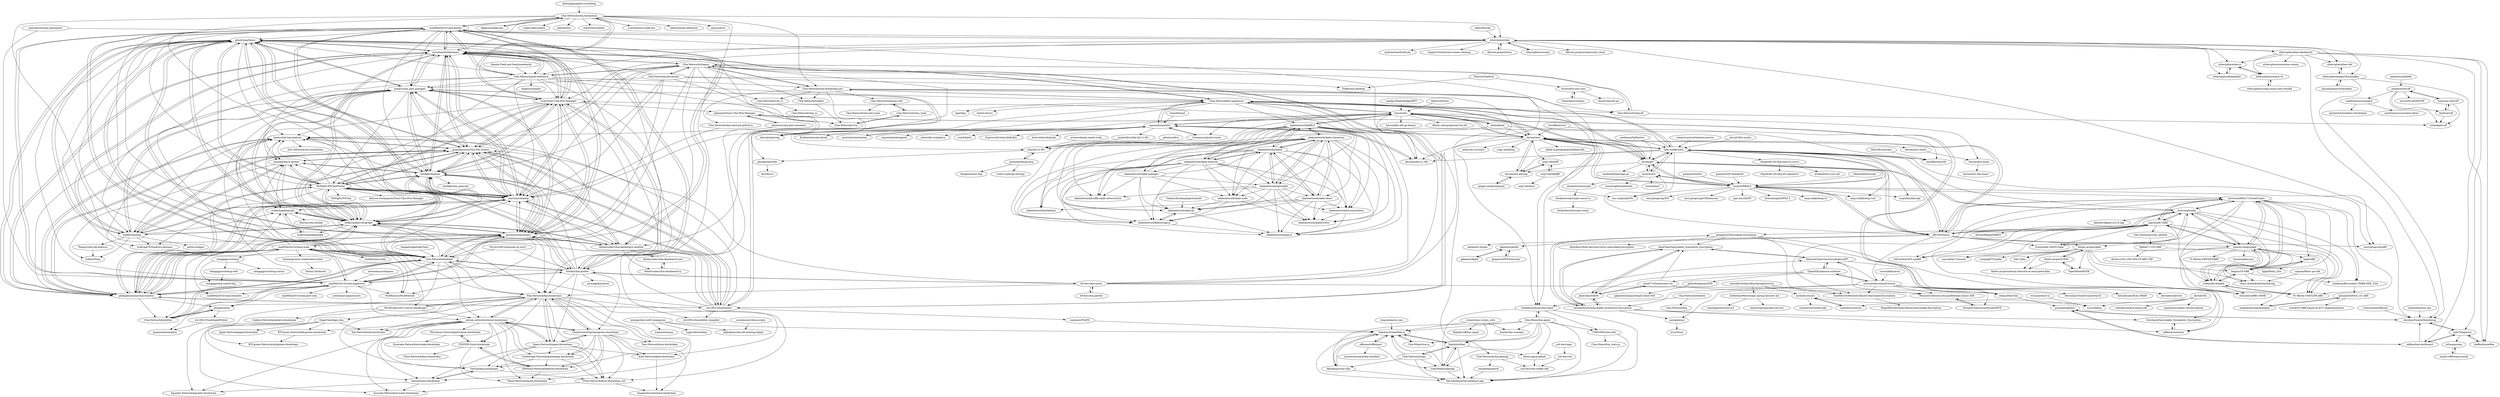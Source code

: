 digraph G {
"Chia-Network/chia-blockchain" -> "madMAx43v3r/chia-plotter"
"Chia-Network/chia-blockchain" -> "swar/Swar-Chia-Plot-Manager"
"Chia-Network/chia-blockchain" -> "ericaltendorf/plotman"
"Chia-Network/chia-blockchain" -> "dogecoin/dogecoin" ["e"=1]
"Chia-Network/chia-blockchain" -> "martomi/chiadog"
"Chia-Network/chia-blockchain" -> "stotiks/chia-plotter"
"Chia-Network/chia-blockchain" -> "Chia-Network/chia-blockchain-gui"
"Chia-Network/chia-blockchain" -> "solana-labs/solana" ["e"=1]
"Chia-Network/chia-blockchain" -> "github/docs" ["e"=1]
"Chia-Network/chia-blockchain" -> "ethereum/solidity" ["e"=1]
"Chia-Network/chia-blockchain" -> "ethersphere/bee"
"Chia-Network/chia-blockchain" -> "ccxt/binance-trade-bot" ["e"=1]
"Chia-Network/chia-blockchain" -> "Chia-Network/bladebit"
"Chia-Network/chia-blockchain" -> "ethereum/go-ethereum" ["e"=1]
"Chia-Network/chia-blockchain" -> "jina-ai/serve" ["e"=1]
"dogecoin/dogecoin" -> "Chia-Network/chia-blockchain" ["e"=1]
"wso2/product-is" -> "wso2/balana" ["e"=1]
"filecoin-project/lotus" -> "ethersphere/bee" ["e"=1]
"Chia-Network/chia-network.github.io" -> "martomi/chiadog"
"poanetwork/vdf" -> "harmony-one/vdf"
"poanetwork/vdf" -> "ericxor61a0c0d/VDF"
"poanetwork/vdf" -> "iotaledger/vdf"
"poanetwork/vdf" -> "cambrian/accumulator"
"poanetwork/vdf" -> "keyfuse/vdf"
"cambrian/accumulator" -> "paritytech/stateless-blockchain"
"cambrian/accumulator" -> "cambrian/accumulator-demo"
"Chia-Network/website" -> "Chia-Network/faq"
"Chia-Network/website" -> "freddiecoleman/chia-client"
"Chia-Network/bls-signatures" -> "herumi/bls"
"Chia-Network/bls-signatures" -> "Chia-Network/chiavdf"
"Chia-Network/bls-signatures" -> "supranational/blst"
"Chia-Network/bls-signatures" -> "Chia-Network/chiapos"
"Chia-Network/bls-signatures" -> "relic-toolkit/relic"
"Chia-Network/bls-signatures" -> "zkcrypto/pairing" ["e"=1]
"Chia-Network/bls-signatures" -> "blynn/pbc"
"Chia-Network/bls-signatures" -> "herumi/mcl"
"Chia-Network/bls-signatures" -> "zkcrypto/bls12_381" ["e"=1]
"Chia-Network/bls-signatures" -> "Chia-Network/chia-blockchain-gui"
"Chia-Network/bls-signatures" -> "sipa/bips" ["e"=1]
"Chia-Network/bls-signatures" -> "ZenGo-X/curv" ["e"=1]
"Chia-Network/bls-signatures" -> "skalenetwork/libBLS"
"Chia-Network/bls-signatures" -> "phoreproject/bls"
"zeutro/openabe" -> "sagrawal87/ABE"
"zeutro/openabe" -> "liuweiran900217/CloudCrypto"
"zeutro/openabe" -> "Fraunhofer-AISEC/rabe"
"zeutro/openabe" -> "junwei-wang/cpabe"
"zeutro/openabe" -> "stefano81/dcpabe"
"zeutro/openabe" -> "JHUISI/charm"
"zeutro/openabe" -> "TU-Berlin-SNET/jTR-ABE"
"zeutro/openabe" -> "blynn/pbc"
"zeutro/openabe" -> "relic-toolkit/relic"
"zeutro/openabe" -> "ikalchev/kpabe-yct14-cpp"
"zeutro/openabe" -> "xuekema/Revocable-CPABE-KEK_Tree"
"Seagate/openSeaChest" -> "Chia-Network/bladebit" ["e"=1]
"arnaucube/go-snark-study" -> "kilic/bls12-381" ["e"=1]
"spacemeshos/go-spacemesh" -> "ethersphere/bee" ["e"=1]
"spacemeshos/go-spacemesh" -> "madMAx43v3r/chia-gigahorse" ["e"=1]
"HarryR/solcrypto" -> "cloudflare/bn256" ["e"=1]
"Chia-Network/chips" -> "Yakuhito/tibet"
"Chia-Network/chips" -> "Yakuhito/GreenWeb.js"
"Chia-Network/chips" -> "Tail-Database/tail-database-app"
"Chia-Network/chips" -> "dkackman/chia-repl"
"Chia-Network/chips" -> "GobyWallet/openapi"
"mratsim/constantine" -> "supranational/blst" ["e"=1]
"drand/drand" -> "supranational/blst" ["e"=1]
"skalenetwork/libBLS" -> "skalenetwork/skale-consensus"
"skalenetwork/libBLS" -> "skalenetwork/skale.py"
"skalenetwork/libBLS" -> "skalenetwork/skaled"
"skalenetwork/libBLS" -> "skalenetwork/filestorage.js"
"skalenetwork/libBLS" -> "skalenetwork/skale.js"
"skalenetwork/libBLS" -> "skalenetwork/skale-demo"
"skalenetwork/libBLS" -> "skalenetwork/sgxwallet"
"skalenetwork/libBLS" -> "skalenetwork/skale-network"
"skalenetwork/libBLS" -> "skalenetwork/documentation"
"skalenetwork/libBLS" -> "skalenetwork/skaled-tests"
"skalenetwork/libBLS" -> "skalenetwork/skale-node"
"skalenetwork/libBLS" -> "skalenetwork/hackathon"
"skalenetwork/libBLS" -> "skalenetwork/skale-manager"
"skalenetwork/libBLS" -> "herumi/bls"
"skalenetwork/libBLS" -> "skalenetwork/truffle-skale-network-box"
"OpenSSE/opensse-schemes" -> "MonashCybersecurityLab/JanusPP"
"OpenSSE/opensse-schemes" -> "encryptedsystems/Clusion"
"OpenSSE/opensse-schemes" -> "jgharehchamani/SSE"
"OpenSSE/opensse-schemes" -> "JezaChen/SSEPy"
"OpenSSE/opensse-schemes" -> "emad7105/awesome-sse"
"JHUISI/charm" -> "sagrawal87/ABE"
"JHUISI/charm" -> "zeutro/openabe"
"JHUISI/charm" -> "liuweiran900217/CloudCrypto"
"JHUISI/charm" -> "relic-toolkit/relic"
"JHUISI/charm" -> "blynn/pbc"
"JHUISI/charm" -> "herumi/mcl"
"JHUISI/charm" -> "gdanezis/petlib"
"JHUISI/charm" -> "debatem1/pypbc"
"JHUISI/charm" -> "junwei-wang/cpabe"
"JHUISI/charm" -> "fentec-project/gofe"
"JHUISI/charm" -> "Fraunhofer-AISEC/rabe"
"JHUISI/charm" -> "miracl/MIRACL"
"JHUISI/charm" -> "encryptogroup/ABY" ["e"=1]
"JHUISI/charm" -> "miracl/core"
"JHUISI/charm" -> "encryptedsystems/Clusion"
"ethersphere/swarm" -> "ethersphere/bee" ["e"=1]
"harmony-one/vdf" -> "keyfuse/vdf"
"harmony-one/vdf" -> "poanetwork/vdf"
"harmony-one/vdf" -> "iotaledger/vdf"
"poanetwork/hbbft" -> "poanetwork/vdf" ["e"=1]
"zkcrypto/bls12_381" -> "supranational/blst" ["e"=1]
"fentec-project/CiFEr" -> "fentec-project/neural-network-on-encrypted-data"
"fentec-project/CiFEr" -> "fentec-project/gofe"
"fentec-project/CiFEr" -> "OpenMined/PyFE" ["e"=1]
"cloudflare/circl" -> "herumi/mcl" ["e"=1]
"cloudflare/circl" -> "cloudflare/bn256" ["e"=1]
"miracl/core" -> "miracl/amcl"
"miracl/core" -> "miracl/MIRACL"
"miracl/core" -> "docknetwork/crypto"
"miracl/core" -> "relic-toolkit/relic"
"miracl/core" -> "blynn/pbc"
"miracl/core" -> "mmcloughlin/addchain" ["e"=1]
"sagrawal87/ABE" -> "junwei-wang/cpabe"
"sagrawal87/ABE" -> "zeutro/openabe"
"sagrawal87/ABE" -> "liuweiran900217/CloudCrypto"
"sagrawal87/ABE" -> "TU-Berlin-SNET/jTR-ABE"
"sagrawal87/ABE" -> "JHUISI/charm"
"sagrawal87/ABE" -> "stefano81/dcpabe"
"sagrawal87/ABE" -> "chrizchow/JPBC-FAME"
"sagrawal87/ABE" -> "xXFracXx/xACS-cpABE"
"sagrawal87/ABE" -> "Gao-Chuan/encrypt_netdisk"
"sagrawal87/ABE" -> "Fraunhofer-AISEC/rabe"
"sagrawal87/ABE" -> "DoreenRiepel/FABEO"
"sagrawal87/ABE" -> "marcellop71/mosaic"
"sagrawal87/ABE" -> "jiangnan3/Searchable_Encryption"
"MonashCybersecurityLab/SHVE" -> "MonashCybersecurityLab/Boolean-Query-SSE"
"fentec-project/gofe" -> "fentec-project/CiFEr"
"fentec-project/gofe" -> "vincy-ch/medicalDataSharing"
"fentec-project/gofe" -> "sunqing975/cpabe"
"fentec-project/gofe" -> "OpenMined/PyFE" ["e"=1]
"fentec-project/gofe" -> "fentec-project/neural-network-on-encrypted-data"
"fentec-project/gofe" -> "Nik-U/pbc"
"fentec-project/gofe" -> "TU-Berlin-SNET/jTR-ABE"
"fentec-project/gofe" -> "marcellop71/mosaic"
"fentec-project/gofe" -> "lengnu/CP-ABE"
"skalenetwork/skale-network" -> "skalenetwork/skaled"
"skalenetwork/skale-network" -> "skalenetwork/skale-consensus"
"skalenetwork/skale-network" -> "skalenetwork/skale.py"
"skalenetwork/skale-network" -> "skalenetwork/skale.js"
"skalenetwork/skale-network" -> "skalenetwork/filestorage.js"
"skalenetwork/skale-network" -> "skalenetwork/skale-demo"
"skalenetwork/skale-network" -> "skalenetwork/libBLS"
"skalenetwork/skale-network" -> "skalenetwork/skale-node"
"skalenetwork/skale-network" -> "skalenetwork/sgxwallet"
"skalenetwork/skale-network" -> "skalenetwork/documentation"
"skalenetwork/skale-network" -> "skalenetwork/skaled-tests"
"skalenetwork/skale-network" -> "skalenetwork/hackathon"
"skalenetwork/skale-network" -> "skalenetwork/skale-manager"
"skalenetwork/skale-network" -> "skalenetwork/truffle-skale-network-box"
"skalenetwork/skale-consensus" -> "skalenetwork/filestorage.js"
"skalenetwork/skale-consensus" -> "skalenetwork/skale.py"
"skalenetwork/skale-consensus" -> "skalenetwork/skaled"
"skalenetwork/skale-consensus" -> "skalenetwork/skale.js"
"skalenetwork/skale-consensus" -> "skalenetwork/documentation"
"skalenetwork/skale-consensus" -> "skalenetwork/libBLS"
"skalenetwork/skale-consensus" -> "skalenetwork/skale-demo"
"skalenetwork/skale-consensus" -> "skalenetwork/skaled-tests"
"skalenetwork/skale-consensus" -> "skalenetwork/sgxwallet"
"skalenetwork/skale-consensus" -> "skalenetwork/skale-node"
"skalenetwork/skale-consensus" -> "skalenetwork/skale-network"
"skalenetwork/skale-consensus" -> "skalenetwork/truffle-skale-network-box"
"MonashCybersecurityLab/Boolean-Query-SSE" -> "MonashCybersecurityLab/SHVE"
"Fraunhofer-AISEC/rabe" -> "zeutro/openabe"
"skalenetwork/skale-demo" -> "skalenetwork/skale.js"
"skalenetwork/skale-demo" -> "skalenetwork/filestorage.js"
"skalenetwork/skale-demo" -> "skalenetwork/documentation"
"skalenetwork/skale-demo" -> "skalenetwork/skale.py"
"skalenetwork/skale-demo" -> "skalenetwork/skaled-tests"
"skalenetwork/skale-demo" -> "skalenetwork/hackathon"
"skalenetwork/skale-demo" -> "skalenetwork/skale-consensus"
"skalenetwork/skale-demo" -> "skalenetwork/skaled"
"MonashCybersecurityLab/JanusPP" -> "JezaChen/Searchable_Symmetric_Encryption"
"MonashCybersecurityLab/JanusPP" -> "OpenSSE/opensse-schemes"
"MonashCybersecurityLab/JanusPP" -> "MonashCybersecurityLab/Boolean-Query-SSE"
"MonashCybersecurityLab/JanusPP" -> "caffeinarium/dsse"
"emad7105/awesome-sse" -> "JezaChen/SSEPy"
"emad7105/awesome-sse" -> "JezaChen/Searchable_Symmetric_Encryption"
"emad7105/awesome-sse" -> "MonashCybersecurityLab/Boolean-Query-SSE"
"skalenetwork/skaled" -> "skalenetwork/skale-consensus"
"skalenetwork/skaled" -> "skalenetwork/filestorage.js"
"skalenetwork/skaled" -> "skalenetwork/skale.py"
"skalenetwork/skaled" -> "skalenetwork/skale.js"
"skalenetwork/skaled" -> "skalenetwork/skale-demo"
"skalenetwork/skaled" -> "skalenetwork/documentation"
"skalenetwork/skaled" -> "skalenetwork/libBLS"
"skalenetwork/skaled" -> "skalenetwork/skale-network"
"skalenetwork/skaled" -> "skalenetwork/skaled-tests"
"skalenetwork/skaled" -> "skalenetwork/skale-node"
"skalenetwork/skaled" -> "skalenetwork/hackathon"
"skalenetwork/skaled" -> "skalenetwork/sgxwallet"
"skalenetwork/skale-manager" -> "skalenetwork/skale-consensus"
"skalenetwork/skale-manager" -> "skalenetwork/sgxwallet"
"skalenetwork/skale-manager" -> "skalenetwork/skale-node"
"skalenetwork/skale-manager" -> "skalenetwork/skale.py"
"skalenetwork/skale-manager" -> "skalenetwork/skaled"
"skalenetwork/skale-manager" -> "skalenetwork/truffle-skale-network-box"
"skalenetwork/skale-manager" -> "skalenetwork/filestorage.js"
"cfrg/draft-irtf-cfrg-hash-to-curve" -> "armfazh/h2c-rust-ref"
"cfrg/draft-irtf-cfrg-hash-to-curve" -> "cfrg/draft-irtf-cfrg-bls-signature"
"herumi/mcl-wasm" -> "herumi/bls-wasm"
"skalenetwork/skale.py" -> "skalenetwork/skale.js"
"skalenetwork/skale.py" -> "skalenetwork/filestorage.js"
"herumi/bls-wasm" -> "herumi/bls-eth-wasm"
"wanfen018/Attribute-Based-Searchable-Encryption" -> "Magi2B0y/Attribute-Based-Searchable-Encryption"
"Gao-Chuan/encrypt_netdisk" -> "Mahdi171/CP-ABE"
"jiangnan3/Searchable_Encryption" -> "Clutchard/Searchable_Symmetric_Encryption"
"jiangnan3/Searchable_Encryption" -> "IanVanHoudt/Searchable-Symmetric-Encryption"
"jiangnan3/Searchable_Encryption" -> "JezaChen/Searchable_Symmetric_Encryption"
"jiangnan3/Searchable_Encryption" -> "wanfen018/Attribute-Based-Searchable-Encryption"
"jiangnan3/Searchable_Encryption" -> "caffeinarium/dsse"
"jiangnan3/Searchable_Encryption" -> "AltarIbnL/Multi-keyword-fuzzy-searchable-encryption"
"phoreproject/bls" -> "dis2/bls12"
"Clutchard/Searchable_Symmetric_Encryption" -> "caffeinarium/dsse"
"skalenetwork/documentation" -> "skalenetwork/skaled-tests"
"skalenetwork/documentation" -> "skalenetwork/skale.js"
"skalenetwork/filestorage.js" -> "skalenetwork/skale.js"
"skalenetwork/filestorage.js" -> "skalenetwork/skale.py"
"jgharehchamani/SSE" -> "jgharehchamani/Small-Client-SSE"
"JezaChen/Searchable_Symmetric_Encryption" -> "JezaChen/SSEPy"
"JezaChen/Searchable_Symmetric_Encryption" -> "MonashCybersecurityLab/JanusPP"
"JezaChen/Searchable_Symmetric_Encryption" -> "IanVanHoudt/Searchable-Symmetric-Encryption"
"guanzhi/GmSSL" -> "miracl/MIRACL" ["e"=1]
"supranational/blst" -> "zkcrypto/bls12_381" ["e"=1]
"supranational/blst" -> "herumi/mcl"
"supranational/blst" -> "kilic/bls12-381"
"supranational/blst" -> "supranational/sppark" ["e"=1]
"supranational/blst" -> "herumi/bls"
"supranational/blst" -> "Consensys/gnark-crypto" ["e"=1]
"supranational/blst" -> "arkworks-rs/algebra" ["e"=1]
"supranational/blst" -> "Chia-Network/bls-signatures"
"supranational/blst" -> "zcash/halo2" ["e"=1]
"supranational/blst" -> "EspressoSystems/jellyfish" ["e"=1]
"supranational/blst" -> "zkcrypto/pairing" ["e"=1]
"supranational/blst" -> "mratsim/constantine" ["e"=1]
"supranational/blst" -> "paulmillr/noble-bls12-381" ["e"=1]
"supranational/blst" -> "dusk-network/plonk" ["e"=1]
"supranational/blst" -> "fluidex/awesome-plonk" ["e"=1]
"sqfmi/Watchy" -> "ethersphere/bee" ["e"=1]
"CoinSummer/filecoin" -> "doristeo/SwarmMonitoring" ["e"=1]
"relic-toolkit/relic" -> "herumi/mcl"
"relic-toolkit/relic" -> "blynn/pbc"
"relic-toolkit/relic" -> "JHUISI/charm"
"relic-toolkit/relic" -> "osu-crypto/libOTe" ["e"=1]
"relic-toolkit/relic" -> "miracl/MIRACL"
"relic-toolkit/relic" -> "herumi/ate-pairing"
"relic-toolkit/relic" -> "Chia-Network/bls-signatures"
"relic-toolkit/relic" -> "encryptogroup/ABY" ["e"=1]
"relic-toolkit/relic" -> "miracl/core"
"relic-toolkit/relic" -> "cryptobiu/libscapi" ["e"=1]
"relic-toolkit/relic" -> "emp-toolkit/emp-tool" ["e"=1]
"relic-toolkit/relic" -> "supranational/blst"
"relic-toolkit/relic" -> "cfrg/draft-irtf-cfrg-hash-to-curve"
"relic-toolkit/relic" -> "zkcrypto/bls12_381" ["e"=1]
"relic-toolkit/relic" -> "cloudflare/bn256"
"ethersphere/bee" -> "ethersphere/bee-dashboard"
"ethersphere/bee" -> "ethersphere/swarm" ["e"=1]
"ethersphere/bee" -> "ethersphere/bee-clef"
"ethersphere/bee" -> "madMAx43v3r/chia-plotter"
"ethersphere/bee" -> "filecoin-project/community-china" ["e"=1]
"ethersphere/bee" -> "filecoin-project/lotus" ["e"=1]
"ethersphere/bee" -> "swar/Swar-Chia-Plot-Manager"
"ethersphere/bee" -> "ethersphere/exportSwarmKey"
"ethersphere/bee" -> "ethersphere/beekeeper"
"ethersphere/bee" -> "ethersphere/bee-js"
"ethersphere/bee" -> "doristeo/SwarmMonitoring"
"ethersphere/bee" -> "ericaltendorf/plotman"
"ethersphere/bee" -> "Chia-Network/pool-reference"
"ethersphere/bee" -> "mattmattox/DiskScan" ["e"=1]
"ethersphere/bee" -> "SupportTools/drone-runner-cleanup" ["e"=1]
"Consensys/gnark-crypto" -> "supranational/blst" ["e"=1]
"Consensys/gnark-crypto" -> "kilic/bls12-381" ["e"=1]
"skalenetwork/sgxwallet" -> "skalenetwork/skale.py"
"skalenetwork/sgxwallet" -> "skalenetwork/skale-consensus"
"skalenetwork/sgxwallet" -> "skalenetwork/skale.js"
"skalenetwork/sgxwallet" -> "skalenetwork/skaled-tests"
"skalenetwork/sgxwallet" -> "skalenetwork/truffle-skale-network-box"
"skalenetwork/sgxwallet" -> "skalenetwork/skale-node"
"skalenetwork/sgxwallet" -> "skalenetwork/filestorage.js"
"skalenetwork/sgxwallet" -> "skalenetwork/skaled"
"skalenetwork/sgxwallet" -> "skalenetwork/documentation"
"skalenetwork/sgxwallet" -> "skalenetwork/skale-demo"
"paulmillr/noble-bls12-381" -> "kilic/bls12-381" ["e"=1]
"OpenMined/PyFE" -> "fentec-project/CiFEr" ["e"=1]
"getamis/alice" -> "kilic/bls12-381" ["e"=1]
"0xmichalis/chiapos" -> "chuwt/dive-into-chia"
"dedis/kyber" -> "cloudflare/bn256" ["e"=1]
"dedis/kyber" -> "herumi/bls" ["e"=1]
"dedis/kyber" -> "kilic/bls12-381" ["e"=1]
"dedis/kyber" -> "herumi/mcl" ["e"=1]
"Chia-Network/clvm_tools" -> "Chia-Network/clvm"
"Chia-Network/clvm_tools" -> "Chia-Network/chialisp-web"
"Chia-Network/chiavdf" -> "iotaledger/vdf"
"Chia-Network/chiavdf" -> "Chia-Network/chiapos"
"keyfuse/vdf" -> "harmony-one/vdf"
"keyfuse/vdf" -> "iotaledger/vdf"
"att/XACML" -> "apache/incubator-retired-openaz"
"att/XACML" -> "wso2/balana"
"att/XACML" -> "authzforce/server"
"att/XACML" -> "authzforce/java-xacml-sdk"
"Chia-Network/chiapos" -> "Chia-Network/chiavdf"
"Chia-Network/chiapos" -> "Chia-Network/chia-blockchain-gui"
"Chia-Network/chiapos" -> "Chia-Network/bls-signatures"
"Chia-Network/chiapos" -> "grayfallstown/Chia-Plot-Status"
"Chia-Network/chiapos" -> "Chia-Network/pool-reference"
"Chia-Network/chiapos" -> "martomi/chiadog"
"Chia-Network/chiapos" -> "Chia-Network/chia-docker"
"Chia-Network/chiapos" -> "Chia-Network/bladebit"
"Chia-Network/chiapos" -> "Chia-Network/wallets"
"Chia-Network/chiapos" -> "ericaltendorf/plotman"
"Chia-Network/chiapos" -> "Chia-Network/clvm_rs"
"Chia-Network/chiapos" -> "guydavis/machinaris"
"Chia-Network/chiapos" -> "freddiecoleman/chia-client"
"Chia-Network/chiapos" -> "retzkek/chiamon"
"Chia-Network/chiapos" -> "felixbrucker/chia-dashboard-satellite"
"Chia-Network/chialisp-web" -> "Chia-Network/clvm_tools"
"Chia-Network/chialisp-web" -> "Chia-Network/chia-dev-tools"
"sashank/jsse" -> "d1str0/sse"
"gdanezis/petlib" -> "gdanezis/bplib"
"gdanezis/petlib" -> "gdanezis/PET-Exercises"
"kilic/bls12-381" -> "protolambda/go-kzg"
"kilic/bls12-381" -> "phoreproject/bls"
"caffeinarium/dsse" -> "Clutchard/Searchable_Symmetric_Encryption"
"ethersphere/beekeeper" -> "ethersphere/bee-js"
"freddiecoleman/chia-client" -> "Chia-Mine/chia-agent"
"freddiecoleman/chia-client" -> "CMEONE/chia-utils"
"freddiecoleman/chia-client" -> "GobyWallet/openapi"
"freddiecoleman/chia-client" -> "Tail-Database/tail-database-app"
"gdanezis/PET-Exercises" -> "gdanezis/petlib"
"Chia-Network/clvm" -> "Chia-Network/clvm_tools"
"skalenetwork/skale-node" -> "skalenetwork/filestorage.js"
"skalenetwork/skale-node" -> "skalenetwork/skale.py"
"skalenetwork/skale-node" -> "skalenetwork/skaled-tests"
"Chia-Network/wallets" -> "Chia-Network/clvm"
"Sneeds-Feed-and-Seed/sneedacity" -> "Chia-Network/pool-reference" ["e"=1]
"retzkek/chiamon" -> "stolk/chiaharvestgraph"
"retzkek/chiamon" -> "ytx1991/ChiaMonitor"
"retzkek/chiamon" -> "philippnormann/chia-monitor"
"retzkek/chiamon" -> "grayfallstown/Chia-Plot-Status"
"retzkek/chiamon" -> "maded2/plotng"
"retzkek/chiamon" -> "martomi/chiadog"
"retzkek/chiamon" -> "ericaltendorf/plotman"
"retzkek/chiamon" -> "rjsears/chia_plot_manager"
"retzkek/chiamon" -> "retzkek/chia_exporter"
"retzkek/chiamon" -> "MrPig91/PSChiaPlotter"
"retzkek/chiamon" -> "gilnobrega/farmr"
"retzkek/chiamon" -> "abueide/harry-plotter"
"retzkek/chiamon" -> "guydavis/machinaris"
"retzkek/chiamon" -> "kubec/chia-log-analyzer"
"retzkek/chiamon" -> "swar/Swar-Chia-Plot-Manager"
"madMAx43v3r/chia-plotter" -> "stotiks/chia-plotter"
"madMAx43v3r/chia-plotter" -> "swar/Swar-Chia-Plot-Manager"
"madMAx43v3r/chia-plotter" -> "ericaltendorf/plotman"
"madMAx43v3r/chia-plotter" -> "Chia-Network/bladebit"
"madMAx43v3r/chia-plotter" -> "Chia-Network/chia-blockchain"
"madMAx43v3r/chia-plotter" -> "martomi/chiadog"
"madMAx43v3r/chia-plotter" -> "gilnobrega/farmr"
"madMAx43v3r/chia-plotter" -> "madMAx43v3r/chia-gigahorse"
"madMAx43v3r/chia-plotter" -> "rjsears/chia_plot_manager"
"madMAx43v3r/chia-plotter" -> "Chia-Network/pool-reference"
"madMAx43v3r/chia-plotter" -> "guydavis/machinaris"
"madMAx43v3r/chia-plotter" -> "stolk/chiaharvestgraph"
"madMAx43v3r/chia-plotter" -> "retzkek/chiamon"
"madMAx43v3r/chia-plotter" -> "ethersphere/bee"
"madMAx43v3r/chia-plotter" -> "MrPig91/PSChiaPlotter"
"philippnormann/chia-monitor" -> "kubec/chia-log-analyzer"
"philippnormann/chia-monitor" -> "retzkek/chiamon"
"philippnormann/chia-monitor" -> "Chia-Network/bladebit"
"philippnormann/chia-monitor" -> "stolk/chiaharvestgraph"
"philippnormann/chia-monitor" -> "gilnobrega/farmr"
"philippnormann/chia-monitor" -> "guydavis/machinaris"
"philippnormann/chia-monitor" -> "stolk/chiaplotgraph"
"philippnormann/chia-monitor" -> "grayfallstown/Chia-Plot-Status"
"philippnormann/chia-monitor" -> "martomi/chiadog"
"philippnormann/chia-monitor" -> "MrPig91/PSChiaPlotter"
"philippnormann/chia-monitor" -> "Chia-Network/drplotter"
"philippnormann/chia-monitor" -> "ytx1991/ChiaMonitor"
"philippnormann/chia-monitor" -> "lmacken/plow"
"philippnormann/chia-monitor" -> "madMAx43v3r/mmx-node"
"philippnormann/chia-monitor" -> "ericaltendorf/plotman"
"swar/Swar-Chia-Plot-Manager" -> "madMAx43v3r/chia-plotter"
"swar/Swar-Chia-Plot-Manager" -> "ericaltendorf/plotman"
"swar/Swar-Chia-Plot-Manager" -> "stotiks/chia-plotter"
"swar/Swar-Chia-Plot-Manager" -> "martomi/chiadog"
"swar/Swar-Chia-Plot-Manager" -> "grayfallstown/Chia-Plot-Status"
"swar/Swar-Chia-Plot-Manager" -> "gilnobrega/farmr"
"swar/Swar-Chia-Plot-Manager" -> "MrPig91/PSChiaPlotter"
"swar/Swar-Chia-Plot-Manager" -> "rjsears/chia_plot_manager"
"swar/Swar-Chia-Plot-Manager" -> "retzkek/chiamon"
"swar/Swar-Chia-Plot-Manager" -> "stolk/chiaharvestgraph"
"swar/Swar-Chia-Plot-Manager" -> "guydavis/machinaris"
"swar/Swar-Chia-Plot-Manager" -> "pkwenda/Swar-Chia-Plot-Manager"
"swar/Swar-Chia-Plot-Manager" -> "abueide/harry-plotter"
"swar/Swar-Chia-Plot-Manager" -> "Chia-Network/bladebit"
"swar/Swar-Chia-Plot-Manager" -> "Chia-Network/chia-blockchain"
"autonomys/subspace" -> "madMAx43v3r/chia-gigahorse" ["e"=1]
"ericaltendorf/plotman" -> "rjsears/chia_plot_manager"
"ericaltendorf/plotman" -> "martomi/chiadog"
"ericaltendorf/plotman" -> "swar/Swar-Chia-Plot-Manager"
"ericaltendorf/plotman" -> "madMAx43v3r/chia-plotter"
"ericaltendorf/plotman" -> "retzkek/chiamon"
"ericaltendorf/plotman" -> "stolk/chiaharvestgraph"
"ericaltendorf/plotman" -> "gilnobrega/farmr"
"ericaltendorf/plotman" -> "maded2/plotng"
"ericaltendorf/plotman" -> "grayfallstown/Chia-Plot-Status"
"ericaltendorf/plotman" -> "guydavis/machinaris"
"ericaltendorf/plotman" -> "ytx1991/ChiaMonitor"
"ericaltendorf/plotman" -> "philippnormann/chia-monitor"
"ericaltendorf/plotman" -> "Chia-Network/bladebit"
"ericaltendorf/plotman" -> "Chia-Network/chiapos"
"ericaltendorf/plotman" -> "Chia-Network/pool-reference"
"Chia-Network/chia-blockchain-gui" -> "Chia-Network/chiapos"
"Chia-Network/chia-blockchain-gui" -> "Chia-Network/chiavdf"
"Chia-Network/chia-blockchain-gui" -> "Chia-Network/clvm_rs"
"Chia-Network/chia-blockchain-gui" -> "Chia-Network/wallets"
"Chia-Network/chia-blockchain-gui" -> "Chia-Network/bls-signatures"
"Chia-Network/chia-blockchain-gui" -> "Chia-Network/chia-network.github.io"
"Chia-Network/chia-blockchain-gui" -> "martomi/chiadog"
"Chia-Network/chia-blockchain-gui" -> "Chia-Network/chialisp-web"
"Chia-Network/chia-blockchain-gui" -> "freddiecoleman/chia-client"
"Chia-Network/chia-blockchain-gui" -> "Chia-Network/chia-gaming"
"martomi/chiadog" -> "ericaltendorf/plotman"
"martomi/chiadog" -> "stolk/chiaharvestgraph"
"martomi/chiadog" -> "rjsears/chia_plot_manager"
"martomi/chiadog" -> "retzkek/chiamon"
"martomi/chiadog" -> "grayfallstown/Chia-Plot-Status"
"martomi/chiadog" -> "gilnobrega/farmr"
"martomi/chiadog" -> "guydavis/machinaris"
"martomi/chiadog" -> "swar/Swar-Chia-Plot-Manager"
"martomi/chiadog" -> "philippnormann/chia-monitor"
"martomi/chiadog" -> "ytx1991/ChiaMonitor"
"martomi/chiadog" -> "kubec/chia-log-analyzer"
"martomi/chiadog" -> "stolk/chiaplotgraph"
"martomi/chiadog" -> "MrPig91/PSChiaPlotter"
"martomi/chiadog" -> "madMAx43v3r/chia-plotter"
"martomi/chiadog" -> "felixbrucker/chia-dashboard-satellite"
"HiveProject2021/chives-blockchain" -> "silicoin-network/silicoin-blockchain"
"HiveProject2021/chives-blockchain" -> "BTCgreen-Network/shibgreen-blockchain"
"HiveProject2021/chives-blockchain" -> "Caldera-Network/caldera-blockchain"
"HiveProject2021/chives-blockchain" -> "Flax-Network/flax-blockchain"
"tamarin-prover/tamarin-prover" -> "relic-toolkit/relic" ["e"=1]
"herumi/mcl" -> "herumi/bls"
"herumi/mcl" -> "relic-toolkit/relic"
"herumi/mcl" -> "blynn/pbc"
"herumi/mcl" -> "herumi/ate-pairing"
"herumi/mcl" -> "supranational/blst"
"herumi/mcl" -> "herumi/mcl-wasm"
"herumi/mcl" -> "zkcrypto/bls12_381" ["e"=1]
"herumi/mcl" -> "scipr-lab/libiop" ["e"=1]
"herumi/mcl" -> "miracl/MIRACL"
"herumi/mcl" -> "JHUISI/charm"
"herumi/mcl" -> "scipr-lab/libff"
"herumi/mcl" -> "dalek-cryptography/bulletproofs" ["e"=1]
"herumi/mcl" -> "arkworks-rs/snark" ["e"=1]
"herumi/mcl" -> "osu-crypto/libOTe" ["e"=1]
"herumi/mcl" -> "Chia-Network/bls-signatures"
"ekzhang/graphics-workshop" -> "Chia-Network/chia-blockchain" ["e"=1]
"ldeffenb/monBee" -> "mfw78/apiarist"
"Chia-Mine/chia-agent" -> "Yakuhito/GreenWeb.js"
"Chia-Mine/chia-agent" -> "freddiecoleman/chia-client"
"Chia-Mine/chia-agent" -> "Chia-Mine/clvm-js"
"Chia-Mine/chia-agent" -> "dkackman/chia-repl"
"Chia-Mine/chia-agent" -> "Tail-Database/tail-database-app"
"Chia-Mine/chia-agent" -> "GobyWallet/openapi"
"Chia-Mine/chia-agent" -> "dexie-space/splash"
"Chia-Mine/chia-agent" -> "Yakuhito/tibet"
"Chia-Mine/chia-agent" -> "CMEONE/chia-utils"
"Chia-Mine/chia-agent" -> "kimsk/chia-concepts"
"Chia-Mine/clvm-js" -> "Yakuhito/GreenWeb.js"
"stotiks/chia-plotter" -> "madMAx43v3r/chia-plotter"
"stotiks/chia-plotter" -> "Chia-Network/bladebit"
"stotiks/chia-plotter" -> "swar/Swar-Chia-Plot-Manager"
"stotiks/chia-plotter" -> "h9-dev/chia-miner"
"stotiks/chia-plotter" -> "MrPig91/PSChiaPlotter"
"stotiks/chia-plotter" -> "mymagadsl/cptool"
"stotiks/chia-plotter" -> "gilnobrega/farmr"
"stotiks/chia-plotter" -> "grayfallstown/Chia-Plot-Status"
"stotiks/chia-plotter" -> "Flax-Network/flax-blockchain"
"stotiks/chia-plotter" -> "madMAx43v3r/chia-gigahorse"
"stotiks/chia-plotter" -> "abueide/harry-plotter"
"stotiks/chia-plotter" -> "madMAx43v3r/mmx-node"
"stotiks/chia-plotter" -> "ChainGreenOrg/chaingreen-blockchain"
"stotiks/chia-plotter" -> "guydavis/machinaris"
"stotiks/chia-plotter" -> "Spare-Network/spare-blockchain"
"andreacorbellini/ecc" -> "blynn/pbc" ["e"=1]
"andreacorbellini/ecc" -> "relic-toolkit/relic" ["e"=1]
"junwei-wang/cpabe" -> "stefano81/dcpabe"
"junwei-wang/cpabe" -> "sagrawal87/ABE"
"junwei-wang/cpabe" -> "liuweiran900217/CloudCrypto"
"junwei-wang/cpabe" -> "TU-Berlin-SNET/jTR-ABE"
"junwei-wang/cpabe" -> "chrizchow/JPBC-FAME"
"junwei-wang/cpabe" -> "zeutro/openabe"
"junwei-wang/cpabe" -> "lengnu/CP-ABE"
"junwei-wang/cpabe" -> "TU-Berlin-SNET/JCPABE"
"junwei-wang/cpabe" -> "xXFracXx/xACS-cpABE"
"junwei-wang/cpabe" -> "vincy-ch/medicalDataSharing"
"junwei-wang/cpabe" -> "hjlpb/ABE"
"junwei-wang/cpabe" -> "zlwen/cpabe-java"
"abueide/harry-plotter" -> "grayfallstown/Chia-Plot-Status"
"abueide/harry-plotter" -> "maded2/plotng"
"abueide/harry-plotter" -> "kubec/chia-log-analyzer"
"abueide/harry-plotter" -> "MrPig91/PSChiaPlotter"
"abueide/harry-plotter" -> "retzkek/chiamon"
"abueide/harry-plotter" -> "tydeno/Ploto"
"abueide/harry-plotter" -> "stolk/chiaplotgraph"
"abueide/harry-plotter" -> "stolk/chiaharvestgraph"
"ChainGreenOrg/chaingreen-blockchain" -> "GetGoji/goji-blockchain"
"ChainGreenOrg/chaingreen-blockchain" -> "Spare-Network/spare-blockchain"
"ChainGreenOrg/chaingreen-blockchain" -> "Flax-Network/flax-blockchain"
"ChainGreenOrg/chaingreen-blockchain" -> "denisio/seno-blockchain"
"ChainGreenOrg/chaingreen-blockchain" -> "Flora-Network/flora-blockchain_old"
"ChainGreenOrg/chaingreen-blockchain" -> "Kale-Network/kale-blockchain"
"ChainGreenOrg/chaingreen-blockchain" -> "silicoin-network/silicoin-blockchain"
"ChainGreenOrg/chaingreen-blockchain" -> "GreenDoge-Network/greendoge-blockchain"
"ChainGreenOrg/chaingreen-blockchain" -> "HDDcoin-Network/hddcoin-blockchain"
"ChainGreenOrg/chaingreen-blockchain" -> "wheatnetwork/wheat-blockchain"
"ChainGreenOrg/chaingreen-blockchain" -> "Taco-Network/taco-blockchain"
"Flax-Network/flax-blockchain" -> "ChainGreenOrg/chaingreen-blockchain"
"Flax-Network/flax-blockchain" -> "Spare-Network/spare-blockchain"
"Flax-Network/flax-blockchain" -> "HDDcoin-Network/hddcoin-blockchain"
"Flax-Network/flax-blockchain" -> "silicoin-network/silicoin-blockchain"
"Flax-Network/flax-blockchain" -> "GetGoji/goji-blockchain"
"Flax-Network/flax-blockchain" -> "GreenDoge-Network/greendoge-blockchain"
"Flax-Network/flax-blockchain" -> "denisio/seno-blockchain"
"Flax-Network/flax-blockchain" -> "STATION-I/stai-blockchain"
"Flax-Network/flax-blockchain" -> "Tad-Network/tad-blockchain"
"Flax-Network/flax-blockchain" -> "Maize-Network/maize-blockchain"
"Flax-Network/flax-blockchain" -> "Flora-Network/flora-blockchain_old"
"Flax-Network/flax-blockchain" -> "Kale-Network/kale-blockchain"
"Flax-Network/flax-blockchain" -> "HiveProject2021/chives-blockchain"
"Flax-Network/flax-blockchain" -> "Taco-Network/taco-blockchain"
"Flax-Network/flax-blockchain" -> "DogeChia/doge-chia"
"Spare-Network/spare-blockchain" -> "GetGoji/goji-blockchain"
"Spare-Network/spare-blockchain" -> "ChainGreenOrg/chaingreen-blockchain"
"Spare-Network/spare-blockchain" -> "Flax-Network/flax-blockchain"
"Spare-Network/spare-blockchain" -> "denisio/seno-blockchain"
"Spare-Network/spare-blockchain" -> "Flora-Network/flora-blockchain_old"
"Spare-Network/spare-blockchain" -> "GreenDoge-Network/greendoge-blockchain"
"Spare-Network/spare-blockchain" -> "Kale-Network/kale-blockchain"
"Spare-Network/spare-blockchain" -> "silicoin-network/silicoin-blockchain"
"Chia-Network/chia-docker" -> "martomi/chiadog"
"Chia-Network/chia-docker" -> "retzkek/chiamon"
"Chia-Network/chia-docker" -> "Chia-Network/chiapos"
"Chia-Network/chia-docker" -> "rjsears/chia_plot_manager"
"Chia-Network/chia-docker" -> "guydavis/machinaris"
"Chia-Network/chia-docker" -> "Chia-Network/clvm"
"Chia-Network/chia-docker" -> "Flofie/chia-desktop"
"Chia-Network/chia-docker" -> "freddiecoleman/chia-client"
"Chia-Network/chia-docker" -> "ericaltendorf/plotman"
"h9-dev/chia-miner" -> "h9-dev/chia-plotter"
"h9-dev/chia-miner" -> "stotiks/chia-plotter"
"h9-dev/chia-miner" -> "swar/Swar-Chia-Plot-Manager"
"h9-dev/chia-miner" -> "cdians/FastChia"
"h9-dev/chia-miner" -> "madMAx43v3r/chia-plotter"
"h9-dev/chia-miner" -> "ericaltendorf/plotman"
"h9-dev/chia-miner" -> "Flax-Network/flax-blockchain"
"h9-dev/chia-miner" -> "grayfallstown/Chia-Plot-Status"
"WyvernTKC/cpuminer-gr-avx2" -> "Chia-Network/bladebit" ["e"=1]
"WyvernTKC/cpuminer-gr-avx2" -> "stotiks/chia-plotter" ["e"=1]
"chuwt/dive-into-chia" -> "0xmichalis/chiapos"
"chuwt/dive-into-chia" -> "chuwt/chia-bls-go"
"stolk/chiaharvestgraph" -> "stolk/chiaplotgraph"
"stolk/chiaharvestgraph" -> "retzkek/chiamon"
"stolk/chiaharvestgraph" -> "martomi/chiadog"
"stolk/chiaharvestgraph" -> "guydavis/machinaris"
"stolk/chiaharvestgraph" -> "philippnormann/chia-monitor"
"stolk/chiaharvestgraph" -> "kubec/chia-log-analyzer"
"stolk/chiaharvestgraph" -> "MrPig91/PSChiaPlotter"
"stolk/chiaharvestgraph" -> "maded2/plotng"
"stolk/chiaharvestgraph" -> "gilnobrega/farmr"
"stolk/chiaharvestgraph" -> "ericaltendorf/plotman"
"stolk/chiaharvestgraph" -> "rjsears/chia_plot_manager"
"stolk/chiaharvestgraph" -> "grayfallstown/Chia-Plot-Status"
"stolk/chiaharvestgraph" -> "stolk/chiaheightgraph"
"stolk/chiaharvestgraph" -> "Flax-Network/flax-blockchain"
"stolk/chiaharvestgraph" -> "felixbrucker/chia-dashboard-satellite"
"herumi/ate-pairing" -> "scipr-lab/libff"
"herumi/ate-pairing" -> "pepper-project/pequin" ["e"=1]
"herumi/ate-pairing" -> "herumi/mcl"
"amiller/HoneyBadgerBFT" -> "herumi/bls" ["e"=1]
"Chia-Network/pool-reference" -> "Chia-Network/chiapos"
"Chia-Network/pool-reference" -> "madMAx43v3r/chia-plotter"
"Chia-Network/pool-reference" -> "martomi/chiadog"
"Chia-Network/pool-reference" -> "ericaltendorf/plotman"
"Chia-Network/pool-reference" -> "swar/Swar-Chia-Plot-Manager"
"Chia-Network/pool-reference" -> "Chia-Network/bls-signatures"
"Chia-Network/pool-reference" -> "abueide/harry-plotter"
"Chia-Network/pool-reference" -> "gilnobrega/farmr"
"Chia-Network/pool-reference" -> "felixbrucker/chia-dashboard-satellite"
"Chia-Network/pool-reference" -> "Chia-Network/clvm"
"Chia-Network/pool-reference" -> "Chia-Network/chia-blockchain-gui"
"Chia-Network/pool-reference" -> "rjsears/chia_plot_manager"
"Chia-Network/pool-reference" -> "stolk/chiaharvestgraph"
"Chia-Network/pool-reference" -> "reaqtive/reaqtor" ["e"=1]
"Chia-Network/pool-reference" -> "maded2/plotng"
"mfw78/apiarist" -> "ldeffenb/monBee"
"mfw78/apiarist" -> "doristeo/SwarmMonitoring"
"mfw78/apiarist" -> "ethsana/sana"
"mfw78/apiarist" -> "iokfine/bee-dashboard"
"ethersphere/bee-dashboard" -> "ethersphere/bee-js"
"ethersphere/bee-dashboard" -> "ethersphere/swarm-cli"
"ethersphere/bee-dashboard" -> "mfw78/apiarist"
"ethersphere/bee-dashboard" -> "iokfine/bee-dashboard"
"ethersphere/bee-dashboard" -> "doristeo/SwarmMonitoring"
"ethersphere/bee-dashboard" -> "ethersphere/awesome-swarm"
"ethersphere/bee-dashboard" -> "ldeffenb/monBee"
"ethersphere/bee-dashboard" -> "ethersphere/bee-clef"
"ethersphere/bee-dashboard" -> "ethersphere/bee"
"Mahdi171/CP-ABE" -> "abcde123411/OO-MA-CP-ABE-CRF"
"Mahdi171/CP-ABE" -> "mohammed-kamel/odabe"
"gsmaster8/MTA_CP_ABE" -> "mohammed-kamel/odabe"
"gsmaster8/MTA_CP_ABE" -> "urarik/CP-ABE-based-on-ECC-implementation"
"minerdao/lotus-ops" -> "doristeo/SwarmMonitoring" ["e"=1]
"stolk/chiaplotgraph" -> "stolk/chiaheightgraph"
"stolk/chiaplotgraph" -> "stolk/chiaharvestgraph"
"stolk/chiaplotgraph" -> "kubec/chia-log-analyzer"
"stolk/chiaplotgraph" -> "Eelviny/chia-docker"
"sxguan/fabric-go-sdk" -> "vincy-ch/medicalDataSharing" ["e"=1]
"guydavis/machinaris" -> "stolk/chiaharvestgraph"
"guydavis/machinaris" -> "philippnormann/chia-monitor"
"guydavis/machinaris" -> "gilnobrega/farmr"
"guydavis/machinaris" -> "martomi/chiadog"
"guydavis/machinaris" -> "Chia-Network/bladebit"
"guydavis/machinaris" -> "madMAx43v3r/mmx-node"
"guydavis/machinaris" -> "Flax-Network/flax-blockchain"
"guydavis/machinaris" -> "felixbrucker/chia-dashboard-satellite"
"guydavis/machinaris" -> "ericaltendorf/plotman"
"guydavis/machinaris" -> "madMAx43v3r/chia-gigahorse"
"guydavis/machinaris" -> "rjsears/chia_plot_manager"
"guydavis/machinaris" -> "grayfallstown/Chia-Plot-Status"
"guydavis/machinaris" -> "ForkFarmer/ForkFarmer"
"guydavis/machinaris" -> "retzkek/chiamon"
"guydavis/machinaris" -> "swar/Swar-Chia-Plot-Manager"
"rjsears/chia_plot_manager" -> "ericaltendorf/plotman"
"rjsears/chia_plot_manager" -> "martomi/chiadog"
"rjsears/chia_plot_manager" -> "retzkek/chiamon"
"rjsears/chia_plot_manager" -> "ytx1991/ChiaMonitor"
"rjsears/chia_plot_manager" -> "stolk/chiaharvestgraph"
"rjsears/chia_plot_manager" -> "maded2/plotng"
"rjsears/chia_plot_manager" -> "gilnobrega/farmr"
"rjsears/chia_plot_manager" -> "swar/Swar-Chia-Plot-Manager"
"rjsears/chia_plot_manager" -> "grayfallstown/Chia-Plot-Status"
"rjsears/chia_plot_manager" -> "guydavis/machinaris"
"rjsears/chia_plot_manager" -> "kubec/chia-log-analyzer"
"rjsears/chia_plot_manager" -> "wolfrage76/windows-plotman"
"rjsears/chia_plot_manager" -> "Chia-Network/bladebit"
"rjsears/chia_plot_manager" -> "philippnormann/chia-monitor"
"rjsears/chia_plot_manager" -> "MrPig91/PSChiaPlotter"
"maded2/plotng" -> "retzkek/chiamon"
"maded2/plotng" -> "stolk/chiaharvestgraph"
"maded2/plotng" -> "abueide/harry-plotter"
"maded2/plotng" -> "tydeno/Ploto"
"maded2/plotng" -> "grayfallstown/Chia-Plot-Status"
"maded2/plotng" -> "gilnobrega/farmr"
"maded2/plotng" -> "rjsears/chia_plot_manager"
"maded2/plotng" -> "Pengor/chia-log-analysis"
"maded2/plotng" -> "kubec/chia-log-analyzer"
"maded2/plotng" -> "ericaltendorf/plotman"
"maded2/plotng" -> "pechy/chiapos"
"maded2/plotng" -> "stolk/chiaplotgraph"
"maded2/plotng" -> "wolfrage76/windows-plotman"
"grayfallstown/Chia-Plot-Status" -> "kubec/chia-log-analyzer"
"grayfallstown/Chia-Plot-Status" -> "abueide/harry-plotter"
"grayfallstown/Chia-Plot-Status" -> "MrPig91/PSChiaPlotter"
"grayfallstown/Chia-Plot-Status" -> "retzkek/chiamon"
"grayfallstown/Chia-Plot-Status" -> "ytx1991/ChiaMonitor"
"grayfallstown/Chia-Plot-Status" -> "martomi/chiadog"
"grayfallstown/Chia-Plot-Status" -> "maded2/plotng"
"grayfallstown/Chia-Plot-Status" -> "gilnobrega/farmr"
"grayfallstown/Chia-Plot-Status" -> "philippnormann/chia-monitor"
"grayfallstown/Chia-Plot-Status" -> "stolk/chiaharvestgraph"
"grayfallstown/Chia-Plot-Status" -> "swar/Swar-Chia-Plot-Manager"
"grayfallstown/Chia-Plot-Status" -> "felixbrucker/chia-dashboard-satellite"
"grayfallstown/Chia-Plot-Status" -> "rjsears/chia_plot_manager"
"grayfallstown/Chia-Plot-Status" -> "ericaltendorf/plotman"
"grayfallstown/Chia-Plot-Status" -> "guydavis/machinaris"
"Playwo/ChiaPool" -> "chuwt/dive-into-chia"
"Playwo/ChiaPool" -> "Flofie/chia-desktop"
"GreenDoge-Network/greendoge-blockchain" -> "HDDcoin-Network/hddcoin-blockchain"
"GreenDoge-Network/greendoge-blockchain" -> "Flora-Network/flora-blockchain_old"
"GreenDoge-Network/greendoge-blockchain" -> "GetGoji/goji-blockchain"
"protolambda/go-kzg" -> "crate-crypto/go-eth-kzg"
"protolambda/go-kzg" -> "benjaminion/c-kzg"
"protolambda/go-kzg" -> "kilic/bls12-381"
"Chia-Network/bladebit" -> "madMAx43v3r/chia-gigahorse"
"Chia-Network/bladebit" -> "Chia-Network/drplotter"
"Chia-Network/bladebit" -> "stotiks/chia-plotter"
"Chia-Network/bladebit" -> "philippnormann/chia-monitor"
"Chia-Network/bladebit" -> "madMAx43v3r/mmx-node"
"Chia-Network/bladebit" -> "madMAx43v3r/chia-plotter"
"Chia-Network/bladebit" -> "gilnobrega/farmr"
"Chia-Network/bladebit" -> "guydavis/machinaris"
"Chia-Network/bladebit" -> "lmacken/plow"
"Chia-Network/bladebit" -> "MrPig91/PSChiaPlotter"
"Chia-Network/bladebit" -> "silicoin-network/silicoin-blockchain"
"Chia-Network/bladebit" -> "Flax-Network/flax-blockchain"
"Chia-Network/bladebit" -> "stolk/chiaharvestgraph"
"Chia-Network/bladebit" -> "martomi/chiadog"
"Chia-Network/bladebit" -> "kubec/chia-log-analyzer"
"ethersphere/bee-clef" -> "ethersphere/exportSwarmKey"
"ethersphere/exportSwarmKey" -> "jmozah/exportSwarmKey"
"ethersphere/exportSwarmKey" -> "ldeffenb/monBee"
"ethersphere/exportSwarmKey" -> "ethersphere/bee-clef"
"ethersphere/exportSwarmKey" -> "doristeo/SwarmMonitoring"
"cdians/FastChia" -> "pkwenda/Swar-Chia-Plot-Manager"
"cdians/FastChia" -> "pumpkin4gb/bzz"
"pumpkin4gb/bzz" -> "iokfine/bee-dashboard"
"pumpkin4gb/bzz" -> "doristeo/SwarmMonitoring"
"BTCgreen-Network/btcgreen-blockchain" -> "BTCgreen-Network/shibgreen-blockchain"
"gilnobrega/farmr" -> "Flax-Network/flax-blockchain"
"gilnobrega/farmr" -> "philippnormann/chia-monitor"
"gilnobrega/farmr" -> "MrPig91/PSChiaPlotter"
"gilnobrega/farmr" -> "martomi/chiadog"
"gilnobrega/farmr" -> "stolk/chiaharvestgraph"
"gilnobrega/farmr" -> "guydavis/machinaris"
"gilnobrega/farmr" -> "maded2/plotng"
"gilnobrega/farmr" -> "ForkFarmer/ForkFarmer"
"gilnobrega/farmr" -> "Chia-Network/bladebit"
"gilnobrega/farmr" -> "grayfallstown/Chia-Plot-Status"
"gilnobrega/farmr" -> "felixbrucker/chia-dashboard-satellite"
"gilnobrega/farmr" -> "ericaltendorf/plotman"
"gilnobrega/farmr" -> "kubec/chia-log-analyzer"
"gilnobrega/farmr" -> "rjsears/chia_plot_manager"
"gilnobrega/farmr" -> "retzkek/chiamon"
"kubec/chia-log-analyzer" -> "stolk/chiaplotgraph"
"kubec/chia-log-analyzer" -> "grayfallstown/Chia-Plot-Status"
"kubec/chia-log-analyzer" -> "philippnormann/chia-monitor"
"kubec/chia-log-analyzer" -> "Stor-Network/stor-blockchain"
"njtnestor/chia-plot-simulator" -> "pkwenda/Swar-Chia-Plot-Manager"
"njtnestor/chia-plot-simulator" -> "kubec/chia-log-analyzer"
"doristeo/SwarmMonitoring" -> "mfw78/apiarist"
"doristeo/SwarmMonitoring" -> "pumpkin4gb/bzz"
"docknetwork/crypto" -> "docknetwork/crypto-wasm-ts"
"stolk/chiaheightgraph" -> "stolk/chiaplotgraph"
"jmozah/exportSwarmKey" -> "ethersphere/exportSwarmKey"
"MrPig91/PSChiaPlotter" -> "grayfallstown/Chia-Plot-Status"
"MrPig91/PSChiaPlotter" -> "stolk/chiaharvestgraph"
"MrPig91/PSChiaPlotter" -> "kubec/chia-log-analyzer"
"MrPig91/PSChiaPlotter" -> "gilnobrega/farmr"
"MrPig91/PSChiaPlotter" -> "abueide/harry-plotter"
"MrPig91/PSChiaPlotter" -> "retzkek/chiamon"
"MrPig91/PSChiaPlotter" -> "philippnormann/chia-monitor"
"MrPig91/PSChiaPlotter" -> "swar/Swar-Chia-Plot-Manager"
"MrPig91/PSChiaPlotter" -> "stotiks/chia-plotter"
"MrPig91/PSChiaPlotter" -> "martomi/chiadog"
"MrPig91/PSChiaPlotter" -> "Chia-Network/bladebit"
"MrPig91/PSChiaPlotter" -> "felixbrucker/chia-dashboard-satellite"
"MrPig91/PSChiaPlotter" -> "delucca-workspaces/Swar-Chia-Plot-Manager"
"MrPig91/PSChiaPlotter" -> "MrPig91/PSChia"
"MrPig91/PSChiaPlotter" -> "wolfrage76/windows-plotman"
"ytx1991/ChiaMonitor" -> "retzkek/chiamon"
"ytx1991/ChiaMonitor" -> "grayfallstown/Chia-Plot-Status"
"ytx1991/ChiaMonitor" -> "kubec/chia-log-analyzer"
"ytx1991/ChiaMonitor" -> "rjsears/chia_plot_manager"
"ytx1991/ChiaMonitor" -> "philippnormann/chia-monitor"
"ytx1991/ChiaMonitor" -> "martomi/chiadog"
"ytx1991/ChiaMonitor" -> "ericaltendorf/plotman"
"ytx1991/ChiaMonitor" -> "stolk/chiaharvestgraph"
"ytx1991/ChiaMonitor" -> "stolk/chiaplotgraph"
"ytx1991/ChiaMonitor" -> "szatmary/PlotFS"
"ytx1991/ChiaMonitor" -> "Chia-Network/bladebit"
"ytx1991/ChiaMonitor" -> "ytx1991/chia-plotter-compiled"
"ytx1991/ChiaMonitor" -> "gilnobrega/farmr"
"Pengor/chia-log-analysis" -> "tydeno/Ploto"
"felixbrucker/chia-dashboard-satellite" -> "gilnobrega/farmr"
"felixbrucker/chia-dashboard-satellite" -> "felixbrucker/chia-dashboard-ui"
"felixbrucker/chia-dashboard-satellite" -> "stolk/chiaharvestgraph"
"felixbrucker/chia-dashboard-satellite" -> "grayfallstown/Chia-Plot-Status"
"felixbrucker/chia-dashboard-satellite" -> "felixbrucker/chia-dashboard-core"
"felixbrucker/chia-dashboard-satellite" -> "guydavis/machinaris"
"felixbrucker/chia-dashboard-ui" -> "felixbrucker/chia-dashboard-core"
"felixbrucker/chia-dashboard-core" -> "felixbrucker/chia-dashboard-ui"
"denisio/seno-blockchain" -> "GetGoji/goji-blockchain"
"denisio/seno-blockchain" -> "Avocado-Network/avocado-blockchain"
"denisio/seno-blockchain" -> "Equality-Network/equality-blockchain"
"GetGoji/goji-blockchain" -> "denisio/seno-blockchain"
"GetGoji/goji-blockchain" -> "Flora-Network/flora-blockchain_old"
"silicoin-network/silicoin-blockchain" -> "HDDcoin-Network/hddcoin-blockchain"
"silicoin-network/silicoin-blockchain" -> "GreenDoge-Network/greendoge-blockchain"
"silicoin-network/silicoin-blockchain" -> "STATION-I/stai-blockchain"
"silicoin-network/silicoin-blockchain" -> "Flax-Network/flax-blockchain"
"silicoin-network/silicoin-blockchain" -> "GetGoji/goji-blockchain"
"silicoin-network/silicoin-blockchain" -> "Flora-Network/flora-blockchain_old"
"silicoin-network/silicoin-blockchain" -> "ChainGreenOrg/chaingreen-blockchain"
"silicoin-network/silicoin-blockchain" -> "Maize-Network/maize-blockchain"
"silicoin-network/silicoin-blockchain" -> "Tad-Network/tad-blockchain"
"silicoin-network/silicoin-blockchain" -> "denisio/seno-blockchain"
"silicoin-network/silicoin-blockchain" -> "Spare-Network/spare-blockchain"
"silicoin-network/silicoin-blockchain" -> "Avocado-Network/avocado-blockchain"
"silicoin-network/silicoin-blockchain" -> "Petroleum-Network/petroleum-blockchain"
"silicoin-network/silicoin-blockchain" -> "BTCgreen-Network/btcgreen-blockchain"
"silicoin-network/silicoin-blockchain" -> "Equality-Network/equality-blockchain"
"DogeChia/doge-chia" -> "BTCgreen-Network/btcgreen-blockchain"
"DogeChia/doge-chia" -> "Avocado-Network/avocado-blockchain"
"DogeChia/doge-chia" -> "Tad-Network/tad-blockchain"
"DogeChia/doge-chia" -> "Equality-Network/equality-blockchain"
"DogeChia/doge-chia" -> "Apple-Network/apple-blockchain"
"Kale-Network/kale-blockchain" -> "wheatnetwork/wheat-blockchain"
"Flora-Network/flora-blockchain_old" -> "wheatnetwork/wheat-blockchain"
"Flora-Network/flora-blockchain_old" -> "Avocado-Network/avocado-blockchain"
"HDDcoin-Network/hddcoin-blockchain" -> "STATION-I/stai-blockchain"
"HDDcoin-Network/hddcoin-blockchain" -> "Maize-Network/maize-blockchain"
"h9-dev/chia-plotter" -> "h9-dev/chia-miner"
"hulatang/ceres-combineharvester" -> "Qwinn1/forktools"
"ethsana/sana" -> "espoir1989/sana-install"
"iokfine/bee-dashboard" -> "pumpkin4gb/bzz"
"iokfine/bee-dashboard" -> "mfw78/apiarist"
"iokfine/bee-dashboard" -> "doristeo/SwarmMonitoring"
"ethersphere/swarm-cli" -> "ethersphere/bee-js"
"ethersphere/swarm-cli" -> "ethersphere/swap-swear-and-swindle"
"Chia-Network/clvm_rs" -> "Chia-Network/chia_rs"
"pkwenda/Swar-Chia-Plot-Manager" -> "njtnestor/chia-plot-simulator"
"pkwenda/Swar-Chia-Plot-Manager" -> "cdians/FastChia"
"pkwenda/Swar-Chia-Plot-Manager" -> "ytx1991/chia-plotter-compiled"
"CMEONE/chia-utils" -> "Chia-Mine/clvm_tools-js"
"CMEONE/chia-utils" -> "Tail-Database/tail-database-app"
"ethersphere/bee-js" -> "ethersphere/swarm-cli"
"ethersphere/bee-js" -> "ethersphere/beekeeper"
"espoir1989/sana-install" -> "ethsana/sana"
"madMAx43v3r/mmx-node" -> "madMAx43v3r/chia-gigahorse"
"madMAx43v3r/mmx-node" -> "Chia-Network/bladebit"
"madMAx43v3r/mmx-node" -> "stotiks/mmx-node"
"madMAx43v3r/mmx-node" -> "madMAx43v3r/mmx-binaries"
"madMAx43v3r/mmx-node" -> "guydavis/machinaris"
"madMAx43v3r/mmx-node" -> "ForkFarmer/ForkFarmer"
"madMAx43v3r/mmx-node" -> "HiveProject2021/chives-blockchain"
"madMAx43v3r/mmx-node" -> "Flax-Network/flax-blockchain"
"madMAx43v3r/mmx-node" -> "Chia-Network/drplotter"
"madMAx43v3r/mmx-node" -> "gilnobrega/farmr"
"madMAx43v3r/mmx-node" -> "philippnormann/chia-monitor"
"madMAx43v3r/mmx-node" -> "raingggg/coctohug"
"madMAx43v3r/mmx-node" -> "abueide/harry-plotter"
"madMAx43v3r/mmx-node" -> "hulatang/ceres-combineharvester"
"madMAx43v3r/mmx-node" -> "stolk/chiaharvestgraph"
"JezaChen/SSEPy" -> "JezaChen/Searchable_Symmetric_Encryption"
"JezaChen/SSEPy" -> "emad7105/awesome-sse"
"JezaChen/SSEPy" -> "IanVanHoudt/Searchable-Symmetric-Encryption"
"mit-plv/fiat-crypto" -> "relic-toolkit/relic" ["e"=1]
"dedis/cothority" -> "herumi/bls" ["e"=1]
"Yakuhito/GreenWeb.js" -> "Chia-Mine/clvm-js"
"Yakuhito/GreenWeb.js" -> "Tail-Database/tail-database-app"
"Yakuhito/GreenWeb.js" -> "dkackman/chia-repl"
"Yakuhito/GreenWeb.js" -> "Yakuhito/tibet"
"Yakuhito/GreenWeb.js" -> "offerpool/offerpool"
"mintgarden-io/nft-companion" -> "zakhikhan/chia-nft-minting-helper"
"mintgarden-io/nft-companion" -> "trepca/coinman"
"mintgarden-io/nft-companion" -> "Yakuhito/GreenWeb.js"
"mintgarden-io/nft-companion" -> "trgarrett/chialisp"
"GobyWallet/openapi" -> "Tail-Database/tail-database-app"
"GobyWallet/openapi" -> "Yakuhito/tibet"
"GobyWallet/openapi" -> "Yakuhito/GreenWeb.js"
"irulast/chia_crypto_utils" -> "Yakuhito/GreenWeb.js"
"irulast/chia_crypto_utils" -> "Yakuhito/tibet"
"irulast/chia_crypto_utils" -> "kimsk/chia-concepts"
"irulast/chia_crypto_utils" -> "Rigidity/offline-signer"
"dkackman/chia-repl" -> "Yakuhito/GreenWeb.js"
"dkackman/chia-repl" -> "Tail-Database/tail-database-app"
"scrutinously/chia-scripts" -> "zakhikhan/chia-nft-minting-helper"
"liuweiran900217/CloudCrypto" -> "junwei-wang/cpabe"
"liuweiran900217/CloudCrypto" -> "zeutro/openabe"
"liuweiran900217/CloudCrypto" -> "stefano81/dcpabe"
"liuweiran900217/CloudCrypto" -> "sagrawal87/ABE"
"liuweiran900217/CloudCrypto" -> "TU-Berlin-SNET/jTR-ABE"
"liuweiran900217/CloudCrypto" -> "JHUISI/charm"
"liuweiran900217/CloudCrypto" -> "hjlpb/ABE"
"liuweiran900217/CloudCrypto" -> "chrizchow/JPBC-FAME"
"liuweiran900217/CloudCrypto" -> "xXFracXx/xACS-cpABE"
"liuweiran900217/CloudCrypto" -> "lengnu/CP-ABE"
"liuweiran900217/CloudCrypto" -> "fentec-project/gofe"
"liuweiran900217/CloudCrypto" -> "xuekema/Revocable-CPABE-KEK_Tree"
"liuweiran900217/CloudCrypto" -> "wanfen018/Attribute-Based-Searchable-Encryption"
"hjlpb/ABE" -> "lengnu/CP-ABE"
"hjlpb/ABE" -> "hjlpb/Policy_Enc"
"mohammed-kamel/odabe" -> "gsmaster8/MTA_CP_ABE"
"TU-Berlin-SNET/jTR-ABE" -> "stefano81/dcpabe"
"Chia-Network/drplotter" -> "madMAx43v3r/chia-gigahorse"
"Chia-Network/drplotter" -> "lmacken/plow"
"Chia-Network/drplotter" -> "Chia-Network/bladebit"
"raingggg/coctohug" -> "raingggg/chia-watch-dog"
"raingggg/coctohug" -> "raingggg/coctohug-cactus"
"raingggg/coctohug" -> "raingggg/coctohug-web"
"docknetwork/crypto-wasm-ts" -> "docknetwork/crypto-wasm"
"Petroleum-Network/petroleum-blockchain" -> "STATION-I/stai-blockchain"
"Petroleum-Network/petroleum-blockchain" -> "Ecostake-Network/ecostake-blockchain"
"authzforce/core" -> "authzforce/server"
"authzforce/core" -> "wso2/balana"
"authzforce/core" -> "authzforce/restful-pdp"
"authzforce/server" -> "authzforce/core"
"STATION-I/stai-blockchain" -> "HDDcoin-Network/hddcoin-blockchain"
"STATION-I/stai-blockchain" -> "Flora-Network/flora-blockchain"
"STATION-I/stai-blockchain" -> "Maize-Network/maize-blockchain"
"STATION-I/stai-blockchain" -> "Petroleum-Network/petroleum-blockchain"
"szatmary/PlotFS" -> "Yakuhito/GreenWeb.js"
"trepca/beacon-coin" -> "Yakuhito/GreenWeb.js"
"offerpool/offerpool" -> "Yakuhito/GreenWeb.js"
"offerpool/offerpool" -> "GobyWallet/openapi"
"offerpool/offerpool" -> "prozacchiwawa/chia-checkers"
"raingggg/coctohug-web" -> "raingggg/chia-watch-dog"
"Chia-Network/chia-gaming" -> "xch-dev/chia-wallet-sdk"
"Chia-Network/chia-gaming" -> "warpdotgreen/cli"
"Yakuhito/tibet" -> "Yakuhito/GreenWeb.js"
"Yakuhito/tibet" -> "GobyWallet/openapi"
"Yakuhito/tibet" -> "dexie-space/splash"
"Yakuhito/tibet" -> "Tail-Database/tail-database-app"
"Yakuhito/tibet" -> "Chia-Network/chips"
"madMAx43v3r/chia-gigahorse" -> "Chia-Network/bladebit"
"madMAx43v3r/chia-gigahorse" -> "Chia-Network/drplotter"
"madMAx43v3r/chia-gigahorse" -> "madMAx43v3r/mmx-node"
"madMAx43v3r/chia-gigahorse" -> "lmacken/plow"
"madMAx43v3r/chia-gigahorse" -> "madMAx43v3r/mmx-binaries"
"madMAx43v3r/chia-gigahorse" -> "madMAx43v3r/chia-plot-sink"
"madMAx43v3r/chia-gigahorse" -> "guydavis/machinaris"
"madMAx43v3r/chia-gigahorse" -> "stotiks/chia-plotter"
"madMAx43v3r/chia-gigahorse" -> "philippnormann/chia-monitor"
"madMAx43v3r/chia-gigahorse" -> "madMAx43v3r/chia-plotter"
"madMAx43v3r/chia-gigahorse" -> "ForkFarmer/ForkFarmer"
"madMAx43v3r/chia-gigahorse" -> "gilnobrega/farmr"
"madMAx43v3r/chia-gigahorse" -> "autonomys/space-acres" ["e"=1]
"madMAx43v3r/chia-gigahorse" -> "silicoin-network/silicoin-blockchain"
"madMAx43v3r/chia-gigahorse" -> "kubec/chia-log-analyzer"
"lmacken/plow" -> "graemes/mownplow"
"lmacken/plow" -> "Chia-Network/drplotter"
"lmacken/plow" -> "ytx1991/ChiaSimplePlotter"
"blynn/pbc" -> "relic-toolkit/relic"
"blynn/pbc" -> "herumi/mcl"
"blynn/pbc" -> "zeutro/openabe"
"blynn/pbc" -> "randombit/pairings.py"
"blynn/pbc" -> "herumi/bls"
"blynn/pbc" -> "JHUISI/charm"
"blynn/pbc" -> "miracl/MIRACL"
"blynn/pbc" -> "miracl/core"
"blynn/pbc" -> "Chia-Network/bls-signatures"
"blynn/pbc" -> "herumi/ate-pairing"
"lordlothar99/strategy-spring-security-acl" -> "charybr/spring-data-rest-acl"
"lordlothar99/strategy-spring-security-acl" -> "iamthiago/security-acl"
"lengnu/CP-ABE" -> "hjlpb/ABE"
"lengnu/CP-ABE" -> "vincy-ch/medicalDataSharing"
"lengnu/CP-ABE" -> "xuekema/Revocable-CPABE-KEK_Tree"
"lengnu/CP-ABE" -> "stefano81/dcpabe"
"IanVanHoudt/Searchable-Symmetric-Encryption" -> "JezaChen/Searchable_Symmetric_Encryption"
"IanVanHoudt/Searchable-Symmetric-Encryption" -> "caffeinarium/dsse"
"IanVanHoudt/Searchable-Symmetric-Encryption" -> "Clutchard/Searchable_Symmetric_Encryption"
"IanVanHoudt/Searchable-Symmetric-Encryption" -> "MonashCybersecurityLab/JanusPP"
"IanVanHoudt/Searchable-Symmetric-Encryption" -> "JezaChen/SSEPy"
"IanVanHoudt/Searchable-Symmetric-Encryption" -> "jiangnan3/Searchable_Encryption"
"IanVanHoudt/Searchable-Symmetric-Encryption" -> "sashank/jsse"
"scipr-lab/libff" -> "scipr-lab/libfqfft"
"scipr-lab/libff" -> "herumi/ate-pairing"
"guanzhi/GM-Standards" -> "miracl/MIRACL" ["e"=1]
"xuekema/Revocable-CPABE-KEK_Tree" -> "gsmaster8/MTA_CP_ABE"
"miracl/MIRACL" -> "relic-toolkit/relic"
"miracl/MIRACL" -> "miracl/core"
"miracl/MIRACL" -> "herumi/mcl"
"miracl/MIRACL" -> "blynn/pbc"
"miracl/MIRACL" -> "osu-crypto/libOTe" ["e"=1]
"miracl/MIRACL" -> "encryptogroup/ABY" ["e"=1]
"miracl/MIRACL" -> "bristolcrypto/SPDZ-2" ["e"=1]
"miracl/MIRACL" -> "emp-toolkit/emp-tool" ["e"=1]
"miracl/MIRACL" -> "emp-toolkit/emp-ot" ["e"=1]
"miracl/MIRACL" -> "JHUISI/charm"
"miracl/MIRACL" -> "encryptogroup/PSI" ["e"=1]
"miracl/MIRACL" -> "cryptobiu/libscapi" ["e"=1]
"miracl/MIRACL" -> "liuweiran900217/CloudCrypto"
"miracl/MIRACL" -> "encryptogroup/OTExtension" ["e"=1]
"miracl/MIRACL" -> "mpc-msri/EzPC" ["e"=1]
"stefano81/dcpabe" -> "TU-Berlin-SNET/jTR-ABE"
"stefano81/dcpabe" -> "junwei-wang/cpabe"
"stefano81/dcpabe" -> "chrizchow/JPBC-FAME"
"stefano81/dcpabe" -> "lengnu/CP-ABE"
"stefano81/dcpabe" -> "liuweiran900217/CloudCrypto"
"herumi/bls" -> "Chia-Network/bls-signatures"
"herumi/bls" -> "herumi/mcl"
"herumi/bls" -> "skalenetwork/libBLS"
"herumi/bls" -> "herumi/bls-eth-go-binary"
"herumi/bls" -> "supranational/blst"
"herumi/bls" -> "kilic/bls12-381"
"herumi/bls" -> "blynn/pbc"
"herumi/bls" -> "dedis/kyber" ["e"=1]
"herumi/bls" -> "zkcrypto/pairing" ["e"=1]
"herumi/bls" -> "herumi/bls-wasm"
"herumi/bls" -> "dfinity-side-projects/js-bls-lib"
"herumi/bls" -> "Consensys/gnark-crypto" ["e"=1]
"herumi/bls" -> "zkcrypto/bls12_381" ["e"=1]
"scipr-lab/libfqfft" -> "scipr-lab/libff"
"scipr-lab/libfqfft" -> "scipr-lab/bace"
"ytx1991/ChiaSimplePlotter" -> "graemes/mownplow"
"mostafa-eltaher/AbacSpringSecurity" -> "authzforce/core"
"mostafa-eltaher/AbacSpringSecurity" -> "lordlothar99/strategy-spring-security-acl"
"mostafa-eltaher/AbacSpringSecurity" -> "wanfen018/Attribute-Based-Searchable-Encryption"
"encryptedsystems/Clusion" -> "OpenSSE/opensse-schemes"
"encryptedsystems/Clusion" -> "IanVanHoudt/Searchable-Symmetric-Encryption"
"encryptedsystems/Clusion" -> "MonashCybersecurityLab/JanusPP"
"encryptedsystems/Clusion" -> "sashank/jsse"
"encryptedsystems/Clusion" -> "kevinlewi/fastore" ["e"=1]
"encryptedsystems/Clusion" -> "MonashCybersecurityLab/SHVE"
"encryptedsystems/Clusion" -> "MonashCybersecurityLab/Boolean-Query-SSE"
"encryptedsystems/Clusion" -> "bernymac/CloudCryptoSearch"
"encryptedsystems/Clusion" -> "wanfen018/Attribute-Based-Searchable-Encryption"
"encryptedsystems/Clusion" -> "InitialDLab/SEAL-ORAM" ["e"=1]
"pepper-project/pequin" -> "herumi/ate-pairing" ["e"=1]
"libtom/libtomcrypt" -> "miracl/MIRACL" ["e"=1]
"cossacklabs/acra" -> "encryptedsystems/Clusion" ["e"=1]
"warpdotgreen/cli" -> "Tail-Database/tail-database-app"
"gdanezis/bplib" -> "gdanezis/petlib"
"xch-dev/rue" -> "xch-dev/chia-wallet-sdk"
"dexie-space/splash" -> "xch-dev/chia-wallet-sdk"
"xch-dev/sage" -> "xch-dev/rue"
"GalacticExchange/pretrained" -> "skalenetwork/skale.py"
"ethersphere/swap-swear-and-swindle" -> "ethersphere/swarm-cli"
"Chia-Network/chia-blockchain" ["l"="50.848,2.075"]
"madMAx43v3r/chia-plotter" ["l"="50.812,2.112"]
"swar/Swar-Chia-Plot-Manager" ["l"="50.781,2.153"]
"ericaltendorf/plotman" ["l"="50.784,2.095"]
"dogecoin/dogecoin" ["l"="-21.439,10.783", "c"=22]
"martomi/chiadog" ["l"="50.768,2.099"]
"stotiks/chia-plotter" ["l"="50.814,2.161"]
"Chia-Network/chia-blockchain-gui" ["l"="50.733,2.014"]
"solana-labs/solana" ["l"="-21.237,10.787", "c"=22]
"github/docs" ["l"="8.819,-44.718", "c"=828]
"ethereum/solidity" ["l"="-21.124,10.845", "c"=22]
"ethersphere/bee" ["l"="50.711,2.164"]
"ccxt/binance-trade-bot" ["l"="-10.584,11.473", "c"=408]
"Chia-Network/bladebit" ["l"="50.816,2.137"]
"ethereum/go-ethereum" ["l"="-21.199,10.926", "c"=22]
"jina-ai/serve" ["l"="46.285,31.438", "c"=605]
"wso2/product-is" ["l"="-2.483,15.728", "c"=43]
"wso2/balana" ["l"="50.142,1.838"]
"filecoin-project/lotus" ["l"="-23.047,6.273", "c"=1054]
"Chia-Network/chia-network.github.io" ["l"="50.714,2.059"]
"poanetwork/vdf" ["l"="50.937,1.914"]
"harmony-one/vdf" ["l"="50.914,1.919"]
"ericxor61a0c0d/VDF" ["l"="50.965,1.912"]
"iotaledger/vdf" ["l"="50.876,1.942"]
"cambrian/accumulator" ["l"="50.988,1.884"]
"keyfuse/vdf" ["l"="50.913,1.935"]
"paritytech/stateless-blockchain" ["l"="51.02,1.877"]
"cambrian/accumulator-demo" ["l"="50.999,1.858"]
"Chia-Network/website" ["l"="50.846,1.974"]
"Chia-Network/faq" ["l"="50.872,1.973"]
"freddiecoleman/chia-client" ["l"="50.791,1.982"]
"Chia-Network/bls-signatures" ["l"="50.641,1.955"]
"herumi/bls" ["l"="50.612,1.895"]
"Chia-Network/chiavdf" ["l"="50.751,1.991"]
"supranational/blst" ["l"="50.602,1.923"]
"Chia-Network/chiapos" ["l"="50.744,2.051"]
"relic-toolkit/relic" ["l"="50.543,1.932"]
"zkcrypto/pairing" ["l"="-18.904,12.991", "c"=173]
"blynn/pbc" ["l"="50.546,1.915"]
"herumi/mcl" ["l"="50.568,1.908"]
"zkcrypto/bls12_381" ["l"="-18.854,12.951", "c"=173]
"sipa/bips" ["l"="-18.596,11.061", "c"=122]
"ZenGo-X/curv" ["l"="-16.725,7.498", "c"=509]
"skalenetwork/libBLS" ["l"="50.663,1.836"]
"phoreproject/bls" ["l"="50.648,1.912"]
"zeutro/openabe" ["l"="50.466,1.912"]
"sagrawal87/ABE" ["l"="50.432,1.884"]
"liuweiran900217/CloudCrypto" ["l"="50.436,1.905"]
"Fraunhofer-AISEC/rabe" ["l"="50.462,1.885"]
"junwei-wang/cpabe" ["l"="50.429,1.922"]
"stefano81/dcpabe" ["l"="50.415,1.912"]
"JHUISI/charm" ["l"="50.485,1.895"]
"TU-Berlin-SNET/jTR-ABE" ["l"="50.421,1.899"]
"ikalchev/kpabe-yct14-cpp" ["l"="50.468,1.943"]
"xuekema/Revocable-CPABE-KEK_Tree" ["l"="50.439,1.936"]
"Seagate/openSeaChest" ["l"="2.018,15.322", "c"=756]
"arnaucube/go-snark-study" ["l"="-18.959,13.058", "c"=173]
"kilic/bls12-381" ["l"="50.616,1.867"]
"spacemeshos/go-spacemesh" ["l"="-20.658,6.692", "c"=163]
"madMAx43v3r/chia-gigahorse" ["l"="50.832,2.154"]
"HarryR/solcrypto" ["l"="-19.058,13.055", "c"=173]
"cloudflare/bn256" ["l"="50.526,1.882"]
"Chia-Network/chips" ["l"="50.842,1.933"]
"Yakuhito/tibet" ["l"="50.821,1.919"]
"Yakuhito/GreenWeb.js" ["l"="50.835,1.922"]
"Tail-Database/tail-database-app" ["l"="50.814,1.946"]
"dkackman/chia-repl" ["l"="50.833,1.943"]
"GobyWallet/openapi" ["l"="50.823,1.938"]
"mratsim/constantine" ["l"="-18.758,12.959", "c"=173]
"drand/drand" ["l"="-16.803,7.454", "c"=509]
"skalenetwork/skale-consensus" ["l"="50.67,1.81"]
"skalenetwork/skale.py" ["l"="50.683,1.789"]
"skalenetwork/skaled" ["l"="50.685,1.81"]
"skalenetwork/filestorage.js" ["l"="50.689,1.799"]
"skalenetwork/skale.js" ["l"="50.696,1.807"]
"skalenetwork/skale-demo" ["l"="50.694,1.819"]
"skalenetwork/sgxwallet" ["l"="50.675,1.799"]
"skalenetwork/skale-network" ["l"="50.676,1.821"]
"skalenetwork/documentation" ["l"="50.686,1.827"]
"skalenetwork/skaled-tests" ["l"="50.665,1.82"]
"skalenetwork/skale-node" ["l"="50.66,1.803"]
"skalenetwork/hackathon" ["l"="50.69,1.837"]
"skalenetwork/skale-manager" ["l"="50.663,1.79"]
"skalenetwork/truffle-skale-network-box" ["l"="50.653,1.812"]
"OpenSSE/opensse-schemes" ["l"="50.344,1.77"]
"MonashCybersecurityLab/JanusPP" ["l"="50.354,1.789"]
"encryptedsystems/Clusion" ["l"="50.373,1.809"]
"jgharehchamani/SSE" ["l"="50.327,1.739"]
"JezaChen/SSEPy" ["l"="50.327,1.793"]
"emad7105/awesome-sse" ["l"="50.32,1.779"]
"gdanezis/petlib" ["l"="50.475,1.819"]
"debatem1/pypbc" ["l"="50.486,1.857"]
"fentec-project/gofe" ["l"="50.387,1.911"]
"miracl/MIRACL" ["l"="50.514,1.916"]
"encryptogroup/ABY" ["l"="51.539,1.358", "c"=378]
"miracl/core" ["l"="50.517,1.946"]
"ethersphere/swarm" ["l"="-22.553,11.932", "c"=822]
"poanetwork/hbbft" ["l"="-22.143,13.235", "c"=628]
"fentec-project/CiFEr" ["l"="50.361,1.928"]
"fentec-project/neural-network-on-encrypted-data" ["l"="50.354,1.911"]
"OpenMined/PyFE" ["l"="51.679,1.536", "c"=378]
"cloudflare/circl" ["l"="-21.522,-24.389", "c"=1251]
"miracl/amcl" ["l"="50.523,1.977"]
"docknetwork/crypto" ["l"="50.506,2.01"]
"mmcloughlin/addchain" ["l"="-18.809,13.273", "c"=173]
"chrizchow/JPBC-FAME" ["l"="50.414,1.888"]
"xXFracXx/xACS-cpABE" ["l"="50.405,1.897"]
"Gao-Chuan/encrypt_netdisk" ["l"="50.432,1.857"]
"DoreenRiepel/FABEO" ["l"="50.412,1.857"]
"marcellop71/mosaic" ["l"="50.39,1.881"]
"jiangnan3/Searchable_Encryption" ["l"="50.376,1.827"]
"MonashCybersecurityLab/SHVE" ["l"="50.361,1.776"]
"MonashCybersecurityLab/Boolean-Query-SSE" ["l"="50.344,1.785"]
"vincy-ch/medicalDataSharing" ["l"="50.391,1.935"]
"sunqing975/cpabe" ["l"="50.364,1.898"]
"Nik-U/pbc" ["l"="50.334,1.926"]
"lengnu/CP-ABE" ["l"="50.408,1.931"]
"JezaChen/Searchable_Symmetric_Encryption" ["l"="50.34,1.803"]
"caffeinarium/dsse" ["l"="50.371,1.793"]
"cfrg/draft-irtf-cfrg-hash-to-curve" ["l"="50.497,1.983"]
"armfazh/h2c-rust-ref" ["l"="50.47,1.997"]
"cfrg/draft-irtf-cfrg-bls-signature" ["l"="50.48,2.013"]
"herumi/mcl-wasm" ["l"="50.578,1.871"]
"herumi/bls-wasm" ["l"="50.594,1.853"]
"herumi/bls-eth-wasm" ["l"="50.582,1.823"]
"wanfen018/Attribute-Based-Searchable-Encryption" ["l"="50.349,1.847"]
"Magi2B0y/Attribute-Based-Searchable-Encryption" ["l"="50.323,1.851"]
"Mahdi171/CP-ABE" ["l"="50.448,1.874"]
"Clutchard/Searchable_Symmetric_Encryption" ["l"="50.385,1.799"]
"IanVanHoudt/Searchable-Symmetric-Encryption" ["l"="50.356,1.804"]
"AltarIbnL/Multi-keyword-fuzzy-searchable-encryption" ["l"="50.401,1.813"]
"dis2/bls12" ["l"="50.672,1.906"]
"jgharehchamani/Small-Client-SSE" ["l"="50.316,1.721"]
"guanzhi/GmSSL" ["l"="-22.313,14.564", "c"=412]
"supranational/sppark" ["l"="-18.673,12.936", "c"=173]
"Consensys/gnark-crypto" ["l"="-18.793,12.947", "c"=173]
"arkworks-rs/algebra" ["l"="-18.856,12.915", "c"=173]
"zcash/halo2" ["l"="-18.829,12.914", "c"=173]
"EspressoSystems/jellyfish" ["l"="-18.809,12.942", "c"=173]
"paulmillr/noble-bls12-381" ["l"="-6.469,-35.628", "c"=1859]
"dusk-network/plonk" ["l"="-18.827,12.936", "c"=173]
"fluidex/awesome-plonk" ["l"="-18.776,12.966", "c"=173]
"sqfmi/Watchy" ["l"="-16.929,-43.017", "c"=55]
"CoinSummer/filecoin" ["l"="-23.023,6.298", "c"=1054]
"doristeo/SwarmMonitoring" ["l"="50.666,2.224"]
"osu-crypto/libOTe" ["l"="51.522,1.338", "c"=378]
"herumi/ate-pairing" ["l"="50.553,1.884"]
"cryptobiu/libscapi" ["l"="51.572,1.328", "c"=378]
"emp-toolkit/emp-tool" ["l"="51.549,1.341", "c"=378]
"ethersphere/bee-dashboard" ["l"="50.66,2.208"]
"ethersphere/bee-clef" ["l"="50.663,2.178"]
"filecoin-project/community-china" ["l"="-23.007,6.294", "c"=1054]
"ethersphere/exportSwarmKey" ["l"="50.646,2.19"]
"ethersphere/beekeeper" ["l"="50.693,2.203"]
"ethersphere/bee-js" ["l"="50.685,2.222"]
"Chia-Network/pool-reference" ["l"="50.741,2.085"]
"mattmattox/DiskScan" ["l"="51.679,0.87", "c"=1033]
"SupportTools/drone-runner-cleanup" ["l"="51.677,0.883", "c"=1033]
"getamis/alice" ["l"="-16.744,7.556", "c"=509]
"0xmichalis/chiapos" ["l"="50.69,2.347"]
"chuwt/dive-into-chia" ["l"="50.704,2.33"]
"dedis/kyber" ["l"="-16.827,7.542", "c"=509]
"Chia-Network/clvm_tools" ["l"="50.71,2"]
"Chia-Network/clvm" ["l"="50.721,2.037"]
"Chia-Network/chialisp-web" ["l"="50.713,1.977"]
"att/XACML" ["l"="50.118,1.82"]
"apache/incubator-retired-openaz" ["l"="50.096,1.806"]
"authzforce/server" ["l"="50.152,1.816"]
"authzforce/java-xacml-sdk" ["l"="50.096,1.829"]
"grayfallstown/Chia-Plot-Status" ["l"="50.762,2.127"]
"Chia-Network/chia-docker" ["l"="50.76,2.074"]
"Chia-Network/wallets" ["l"="50.7,2.034"]
"Chia-Network/clvm_rs" ["l"="50.7,2.016"]
"guydavis/machinaris" ["l"="50.797,2.142"]
"retzkek/chiamon" ["l"="50.772,2.119"]
"felixbrucker/chia-dashboard-satellite" ["l"="50.745,2.12"]
"Chia-Network/chia-dev-tools" ["l"="50.71,1.948"]
"sashank/jsse" ["l"="50.377,1.773"]
"d1str0/sse" ["l"="50.38,1.744"]
"gdanezis/bplib" ["l"="50.462,1.797"]
"gdanezis/PET-Exercises" ["l"="50.482,1.793"]
"protolambda/go-kzg" ["l"="50.611,1.824"]
"Chia-Mine/chia-agent" ["l"="50.808,1.933"]
"CMEONE/chia-utils" ["l"="50.795,1.952"]
"Sneeds-Feed-and-Seed/sneedacity" ["l"="-46.207,9.739", "c"=562]
"stolk/chiaharvestgraph" ["l"="50.772,2.135"]
"ytx1991/ChiaMonitor" ["l"="50.761,2.115"]
"philippnormann/chia-monitor" ["l"="50.798,2.129"]
"maded2/plotng" ["l"="50.751,2.108"]
"rjsears/chia_plot_manager" ["l"="50.782,2.109"]
"retzkek/chia_exporter" ["l"="50.842,2.118"]
"MrPig91/PSChiaPlotter" ["l"="50.791,2.12"]
"gilnobrega/farmr" ["l"="50.784,2.133"]
"abueide/harry-plotter" ["l"="50.753,2.143"]
"kubec/chia-log-analyzer" ["l"="50.767,2.147"]
"stolk/chiaplotgraph" ["l"="50.741,2.135"]
"Chia-Network/drplotter" ["l"="50.845,2.143"]
"lmacken/plow" ["l"="50.86,2.136"]
"madMAx43v3r/mmx-node" ["l"="50.814,2.18"]
"pkwenda/Swar-Chia-Plot-Manager" ["l"="50.748,2.211"]
"autonomys/subspace" ["l"="-20.612,6.725", "c"=163]
"Chia-Network/chia-gaming" ["l"="50.755,1.952"]
"HiveProject2021/chives-blockchain" ["l"="50.879,2.187"]
"silicoin-network/silicoin-blockchain" ["l"="50.873,2.207"]
"BTCgreen-Network/shibgreen-blockchain" ["l"="50.917,2.19"]
"Caldera-Network/caldera-blockchain" ["l"="50.91,2.177"]
"Flax-Network/flax-blockchain" ["l"="50.846,2.198"]
"tamarin-prover/tamarin-prover" ["l"="-22.257,-19.543", "c"=392]
"scipr-lab/libiop" ["l"="-18.823,13.016", "c"=173]
"scipr-lab/libff" ["l"="50.55,1.851"]
"dalek-cryptography/bulletproofs" ["l"="-18.962,12.964", "c"=173]
"arkworks-rs/snark" ["l"="-18.899,12.966", "c"=173]
"ekzhang/graphics-workshop" ["l"="-24.854,-27.591", "c"=145]
"ldeffenb/monBee" ["l"="50.633,2.215"]
"mfw78/apiarist" ["l"="50.639,2.235"]
"Chia-Mine/clvm-js" ["l"="50.826,1.906"]
"dexie-space/splash" ["l"="50.795,1.908"]
"kimsk/chia-concepts" ["l"="50.811,1.897"]
"h9-dev/chia-miner" ["l"="50.787,2.187"]
"mymagadsl/cptool" ["l"="50.87,2.166"]
"ChainGreenOrg/chaingreen-blockchain" ["l"="50.85,2.222"]
"Spare-Network/spare-blockchain" ["l"="50.856,2.211"]
"andreacorbellini/ecc" ["l"="-16.802,10.046", "c"=303]
"TU-Berlin-SNET/JCPABE" ["l"="50.424,1.96"]
"hjlpb/ABE" ["l"="50.414,1.946"]
"zlwen/cpabe-java" ["l"="50.4,1.952"]
"tydeno/Ploto" ["l"="50.719,2.115"]
"GetGoji/goji-blockchain" ["l"="50.867,2.221"]
"denisio/seno-blockchain" ["l"="50.883,2.217"]
"Flora-Network/flora-blockchain_old" ["l"="50.869,2.231"]
"Kale-Network/kale-blockchain" ["l"="50.839,2.231"]
"GreenDoge-Network/greendoge-blockchain" ["l"="50.857,2.237"]
"HDDcoin-Network/hddcoin-blockchain" ["l"="50.872,2.242"]
"wheatnetwork/wheat-blockchain" ["l"="50.855,2.252"]
"Taco-Network/taco-blockchain" ["l"="50.84,2.242"]
"STATION-I/stai-blockchain" ["l"="50.889,2.242"]
"Tad-Network/tad-blockchain" ["l"="50.89,2.203"]
"Maize-Network/maize-blockchain" ["l"="50.883,2.228"]
"DogeChia/doge-chia" ["l"="50.908,2.22"]
"Flofie/chia-desktop" ["l"="50.728,2.191"]
"h9-dev/chia-plotter" ["l"="50.784,2.231"]
"cdians/FastChia" ["l"="50.736,2.232"]
"WyvernTKC/cpuminer-gr-avx2" ["l"="-20.565,6.22", "c"=163]
"chuwt/chia-bls-go" ["l"="50.707,2.361"]
"stolk/chiaheightgraph" ["l"="50.736,2.152"]
"pepper-project/pequin" ["l"="-18.994,13.098", "c"=173]
"amiller/HoneyBadgerBFT" ["l"="-22.226,13.191", "c"=628]
"reaqtive/reaqtor" ["l"="-32.129,-0.53", "c"=139]
"ethsana/sana" ["l"="50.611,2.261"]
"iokfine/bee-dashboard" ["l"="50.656,2.241"]
"ethersphere/swarm-cli" ["l"="50.666,2.254"]
"ethersphere/awesome-swarm" ["l"="50.616,2.225"]
"abcde123411/OO-MA-CP-ABE-CRF" ["l"="50.448,1.847"]
"mohammed-kamel/odabe" ["l"="50.451,1.926"]
"gsmaster8/MTA_CP_ABE" ["l"="50.445,1.955"]
"urarik/CP-ABE-based-on-ECC-implementation" ["l"="50.436,1.98"]
"minerdao/lotus-ops" ["l"="-22.985,6.316", "c"=1054]
"Eelviny/chia-docker" ["l"="50.692,2.135"]
"sxguan/fabric-go-sdk" ["l"="-22.374,14.009", "c"=412]
"ForkFarmer/ForkFarmer" ["l"="50.829,2.173"]
"wolfrage76/windows-plotman" ["l"="50.781,2.072"]
"Pengor/chia-log-analysis" ["l"="50.702,2.098"]
"pechy/chiapos" ["l"="50.768,2.042"]
"Playwo/ChiaPool" ["l"="50.716,2.273"]
"crate-crypto/go-eth-kzg" ["l"="50.595,1.796"]
"benjaminion/c-kzg" ["l"="50.612,1.789"]
"jmozah/exportSwarmKey" ["l"="50.619,2.187"]
"pumpkin4gb/bzz" ["l"="50.685,2.245"]
"BTCgreen-Network/btcgreen-blockchain" ["l"="50.917,2.207"]
"Stor-Network/stor-blockchain" ["l"="50.757,2.184"]
"njtnestor/chia-plot-simulator" ["l"="50.764,2.205"]
"docknetwork/crypto-wasm-ts" ["l"="50.487,2.044"]
"delucca-workspaces/Swar-Chia-Plot-Manager" ["l"="50.801,2.062"]
"MrPig91/PSChia" ["l"="50.806,2.079"]
"szatmary/PlotFS" ["l"="50.805,2.01"]
"ytx1991/chia-plotter-compiled" ["l"="50.743,2.177"]
"felixbrucker/chia-dashboard-ui" ["l"="50.702,2.118"]
"felixbrucker/chia-dashboard-core" ["l"="50.711,2.127"]
"Avocado-Network/avocado-blockchain" ["l"="50.896,2.229"]
"Equality-Network/equality-blockchain" ["l"="50.901,2.208"]
"Petroleum-Network/petroleum-blockchain" ["l"="50.907,2.244"]
"Apple-Network/apple-blockchain" ["l"="50.94,2.232"]
"hulatang/ceres-combineharvester" ["l"="50.819,2.246"]
"Qwinn1/forktools" ["l"="50.832,2.285"]
"espoir1989/sana-install" ["l"="50.597,2.273"]
"ethersphere/swap-swear-and-swindle" ["l"="50.653,2.279"]
"Chia-Network/chia_rs" ["l"="50.67,2.008"]
"Chia-Mine/clvm_tools-js" ["l"="50.785,1.929"]
"stotiks/mmx-node" ["l"="50.815,2.214"]
"madMAx43v3r/mmx-binaries" ["l"="50.849,2.177"]
"raingggg/coctohug" ["l"="50.804,2.265"]
"mit-plv/fiat-crypto" ["l"="-22.237,-19.462", "c"=392]
"dedis/cothority" ["l"="-22.204,13.216", "c"=628]
"offerpool/offerpool" ["l"="50.856,1.916"]
"mintgarden-io/nft-companion" ["l"="50.87,1.87"]
"zakhikhan/chia-nft-minting-helper" ["l"="50.89,1.838"]
"trepca/coinman" ["l"="50.89,1.858"]
"trgarrett/chialisp" ["l"="50.873,1.846"]
"irulast/chia_crypto_utils" ["l"="50.832,1.885"]
"Rigidity/offline-signer" ["l"="50.838,1.858"]
"scrutinously/chia-scripts" ["l"="50.904,1.817"]
"hjlpb/Policy_Enc" ["l"="50.393,1.973"]
"raingggg/chia-watch-dog" ["l"="50.801,2.299"]
"raingggg/coctohug-cactus" ["l"="50.814,2.293"]
"raingggg/coctohug-web" ["l"="50.789,2.289"]
"docknetwork/crypto-wasm" ["l"="50.473,2.064"]
"Ecostake-Network/ecostake-blockchain" ["l"="50.927,2.262"]
"authzforce/core" ["l"="50.18,1.824"]
"authzforce/restful-pdp" ["l"="50.173,1.803"]
"Flora-Network/flora-blockchain" ["l"="50.904,2.269"]
"trepca/beacon-coin" ["l"="50.857,1.895"]
"prozacchiwawa/chia-checkers" ["l"="50.879,1.904"]
"xch-dev/chia-wallet-sdk" ["l"="50.77,1.905"]
"warpdotgreen/cli" ["l"="50.779,1.943"]
"madMAx43v3r/chia-plot-sink" ["l"="50.876,2.15"]
"autonomys/space-acres" ["l"="-20.629,6.699", "c"=163]
"graemes/mownplow" ["l"="50.891,2.127"]
"ytx1991/ChiaSimplePlotter" ["l"="50.897,2.14"]
"randombit/pairings.py" ["l"="50.56,1.957"]
"lordlothar99/strategy-spring-security-acl" ["l"="50.222,1.793"]
"charybr/spring-data-rest-acl" ["l"="50.2,1.775"]
"iamthiago/security-acl" ["l"="50.222,1.769"]
"scipr-lab/libfqfft" ["l"="50.541,1.817"]
"guanzhi/GM-Standards" ["l"="-22.31,14.525", "c"=412]
"bristolcrypto/SPDZ-2" ["l"="51.567,1.361", "c"=378]
"emp-toolkit/emp-ot" ["l"="51.546,1.328", "c"=378]
"encryptogroup/PSI" ["l"="51.552,1.298", "c"=378]
"encryptogroup/OTExtension" ["l"="51.563,1.342", "c"=378]
"mpc-msri/EzPC" ["l"="51.511,1.366", "c"=378]
"herumi/bls-eth-go-binary" ["l"="50.648,1.887"]
"dfinity-side-projects/js-bls-lib" ["l"="50.638,1.87"]
"scipr-lab/bace" ["l"="50.537,1.789"]
"mostafa-eltaher/AbacSpringSecurity" ["l"="50.249,1.826"]
"kevinlewi/fastore" ["l"="22.958,-26.075", "c"=28]
"bernymac/CloudCryptoSearch" ["l"="50.35,1.823"]
"InitialDLab/SEAL-ORAM" ["l"="-16.639,-42.349", "c"=621]
"libtom/libtomcrypt" ["l"="-21.022,-24.233", "c"=1251]
"cossacklabs/acra" ["l"="46.069,-26.121", "c"=2]
"xch-dev/rue" ["l"="50.775,1.868"]
"xch-dev/sage" ["l"="50.784,1.841"]
"GalacticExchange/pretrained" ["l"="50.697,1.744"]
}